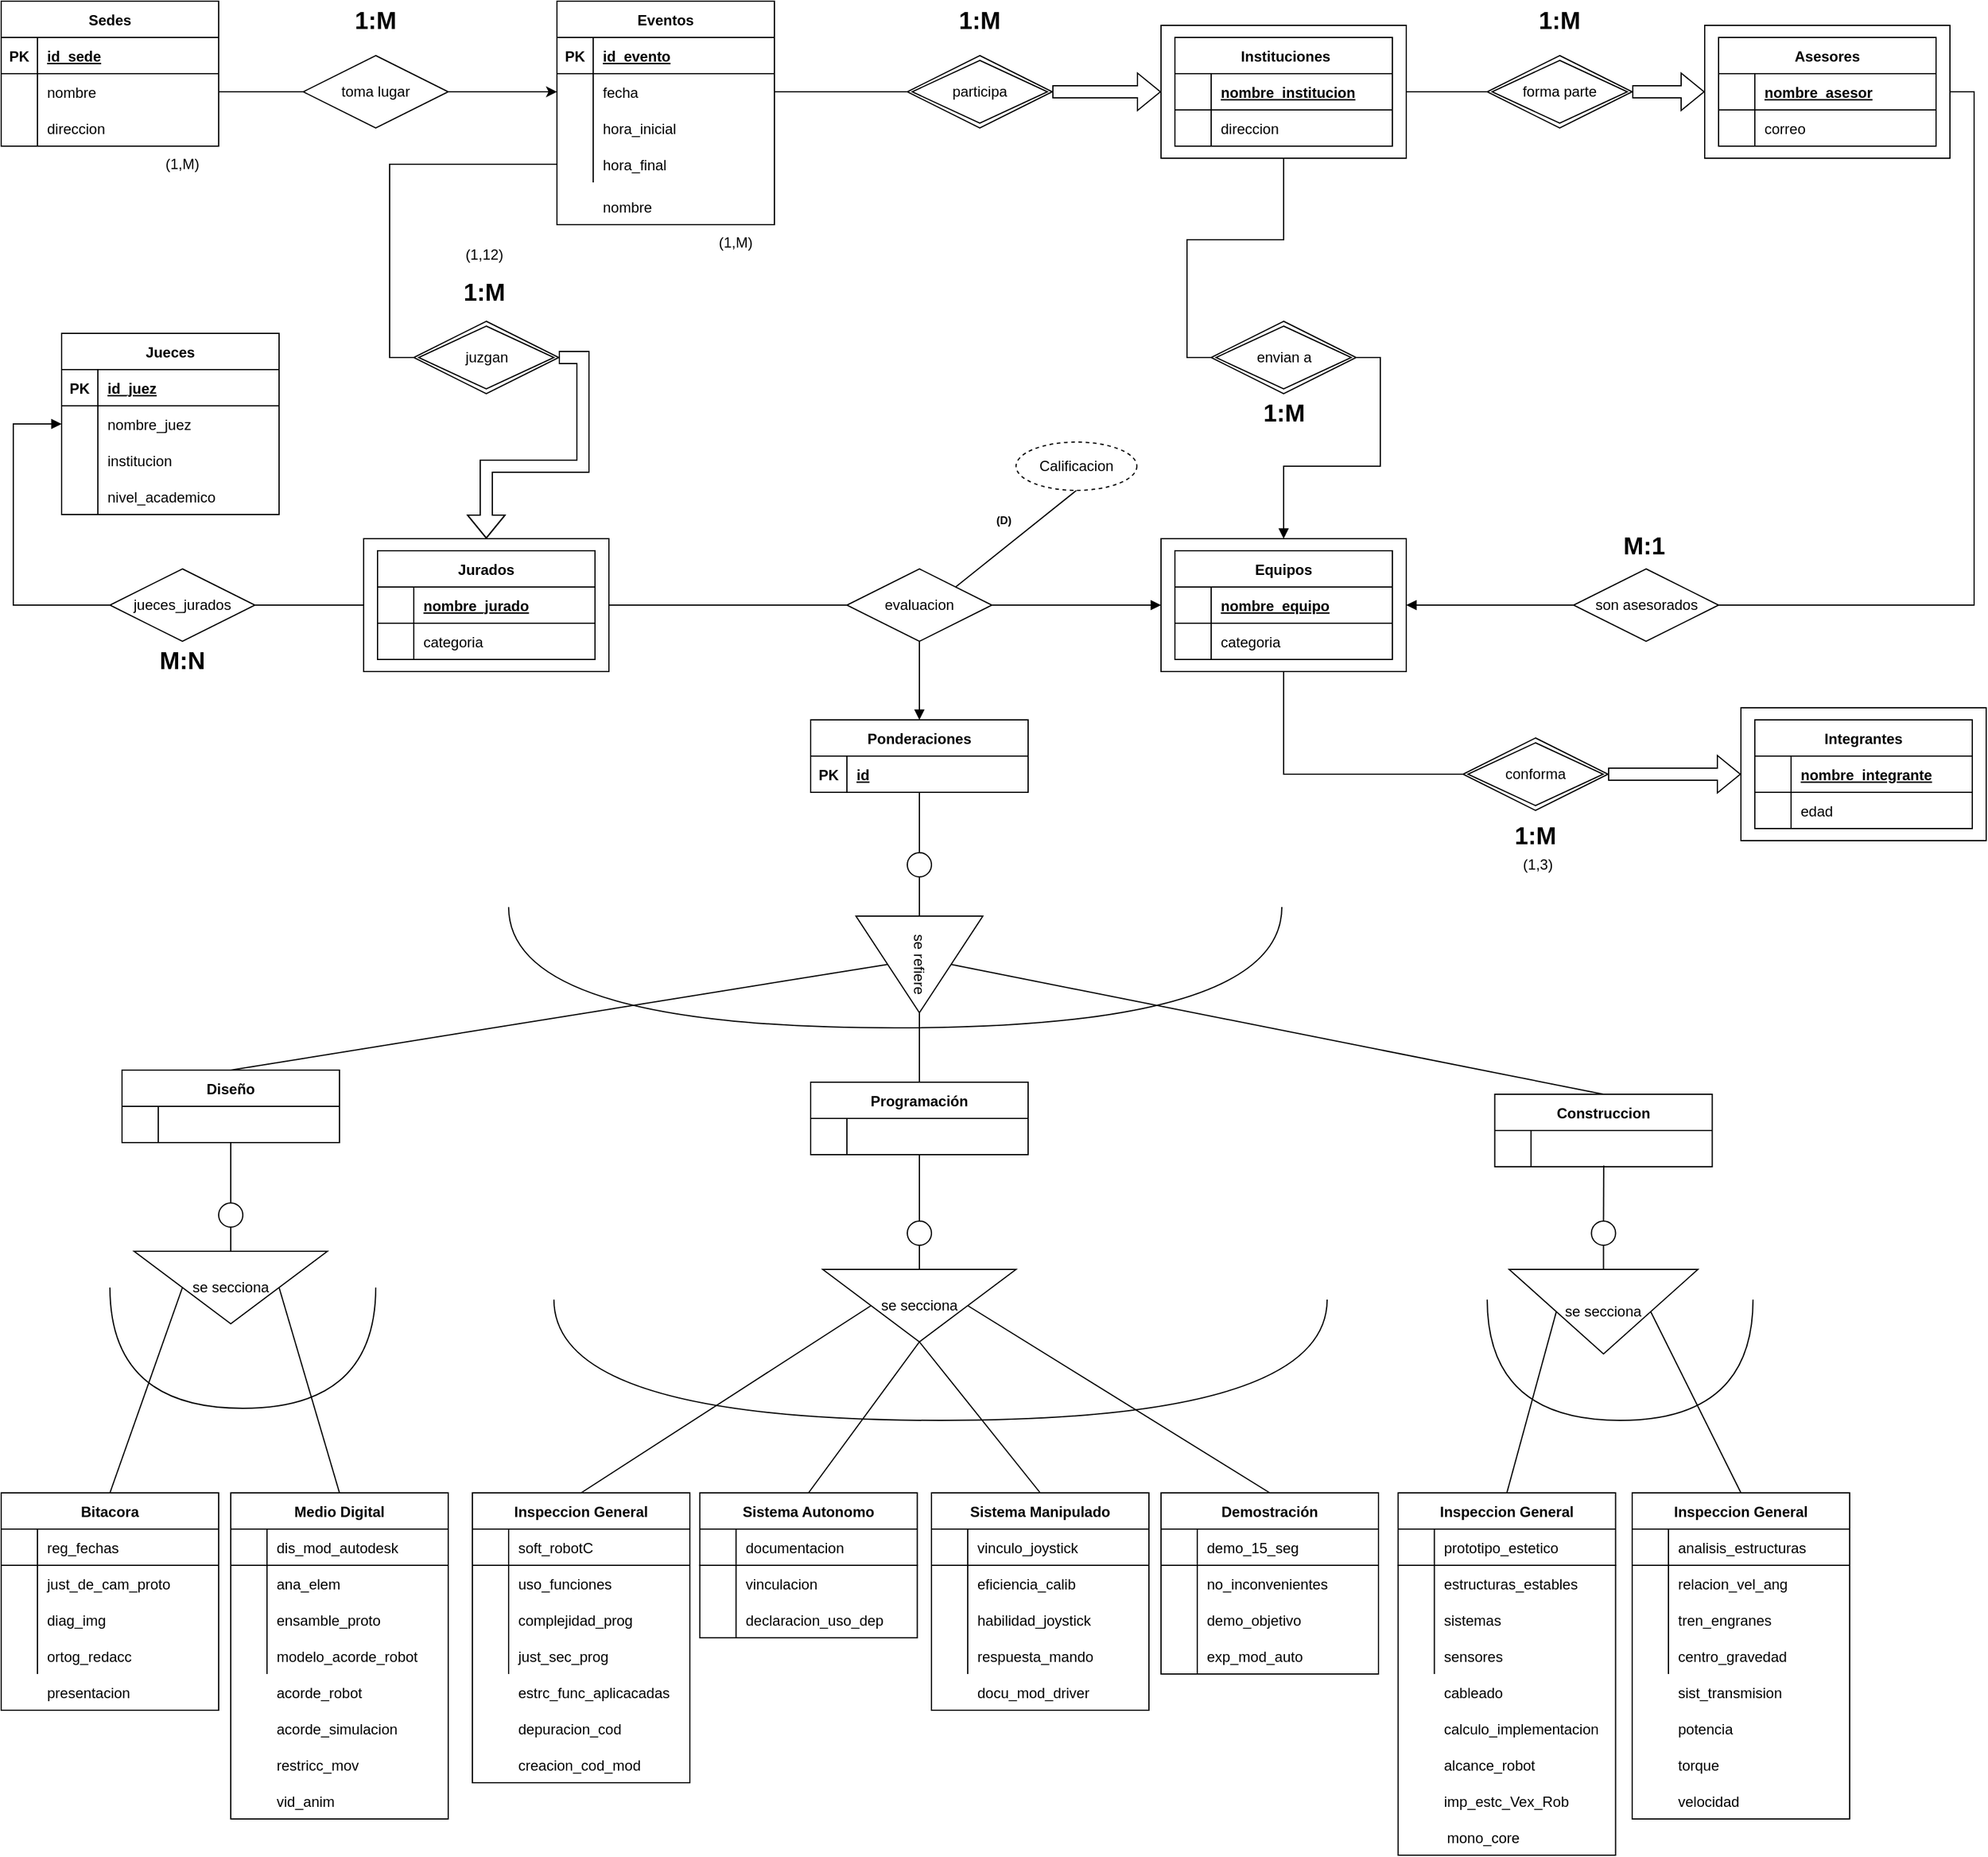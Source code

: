 <mxfile version="20.8.16" type="device"><diagram name="Página-1" id="pZ0N0KSAnMQKy6Eu1jh2"><mxGraphModel dx="1120" dy="524" grid="1" gridSize="10" guides="1" tooltips="1" connect="1" arrows="1" fold="1" page="1" pageScale="1" pageWidth="827" pageHeight="1169" math="0" shadow="0"><root><mxCell id="0"/><mxCell id="1" parent="0"/><mxCell id="zqFk0uhUfy6THeU7b_oX-150" style="edgeStyle=orthogonalEdgeStyle;rounded=0;orthogonalLoop=1;jettySize=auto;html=1;exitX=1;exitY=0.5;exitDx=0;exitDy=0;entryX=0;entryY=0.5;entryDx=0;entryDy=0;startArrow=none;startFill=0;endArrow=none;endFill=0;" parent="1" source="zqFk0uhUfy6THeU7b_oX-117" target="zqFk0uhUfy6THeU7b_oX-147" edge="1"><mxGeometry relative="1" as="geometry"/></mxCell><mxCell id="zqFk0uhUfy6THeU7b_oX-117" value="" style="rounded=0;whiteSpace=wrap;html=1;" parent="1" vertex="1"><mxGeometry x="300" y="520" width="203" height="110" as="geometry"/></mxCell><mxCell id="zqFk0uhUfy6THeU7b_oX-63" value="" style="rounded=0;whiteSpace=wrap;html=1;" parent="1" vertex="1"><mxGeometry x="1410" y="95" width="203" height="110" as="geometry"/></mxCell><mxCell id="zqFk0uhUfy6THeU7b_oX-72" style="edgeStyle=orthogonalEdgeStyle;rounded=0;orthogonalLoop=1;jettySize=auto;html=1;exitX=1;exitY=0.5;exitDx=0;exitDy=0;entryX=0;entryY=0.5;entryDx=0;entryDy=0;endArrow=none;endFill=0;" parent="1" source="zqFk0uhUfy6THeU7b_oX-46" target="zqFk0uhUfy6THeU7b_oX-71" edge="1"><mxGeometry relative="1" as="geometry"/></mxCell><mxCell id="zqFk0uhUfy6THeU7b_oX-46" value="" style="rounded=0;whiteSpace=wrap;html=1;" parent="1" vertex="1"><mxGeometry x="960" y="95" width="203" height="110" as="geometry"/></mxCell><mxCell id="zqFk0uhUfy6THeU7b_oX-1" value="Sedes" style="shape=table;startSize=30;container=1;collapsible=1;childLayout=tableLayout;fixedRows=1;rowLines=0;fontStyle=1;align=center;resizeLast=1;" parent="1" vertex="1"><mxGeometry y="75" width="180" height="120" as="geometry"/></mxCell><mxCell id="zqFk0uhUfy6THeU7b_oX-2" value="" style="shape=tableRow;horizontal=0;startSize=0;swimlaneHead=0;swimlaneBody=0;fillColor=none;collapsible=0;dropTarget=0;points=[[0,0.5],[1,0.5]];portConstraint=eastwest;top=0;left=0;right=0;bottom=1;" parent="zqFk0uhUfy6THeU7b_oX-1" vertex="1"><mxGeometry y="30" width="180" height="30" as="geometry"/></mxCell><mxCell id="zqFk0uhUfy6THeU7b_oX-3" value="PK" style="shape=partialRectangle;connectable=0;fillColor=none;top=0;left=0;bottom=0;right=0;fontStyle=1;overflow=hidden;" parent="zqFk0uhUfy6THeU7b_oX-2" vertex="1"><mxGeometry width="30" height="30" as="geometry"><mxRectangle width="30" height="30" as="alternateBounds"/></mxGeometry></mxCell><mxCell id="zqFk0uhUfy6THeU7b_oX-4" value="id_sede" style="shape=partialRectangle;connectable=0;fillColor=none;top=0;left=0;bottom=0;right=0;align=left;spacingLeft=6;fontStyle=5;overflow=hidden;" parent="zqFk0uhUfy6THeU7b_oX-2" vertex="1"><mxGeometry x="30" width="150" height="30" as="geometry"><mxRectangle width="150" height="30" as="alternateBounds"/></mxGeometry></mxCell><mxCell id="zqFk0uhUfy6THeU7b_oX-5" value="" style="shape=tableRow;horizontal=0;startSize=0;swimlaneHead=0;swimlaneBody=0;fillColor=none;collapsible=0;dropTarget=0;points=[[0,0.5],[1,0.5]];portConstraint=eastwest;top=0;left=0;right=0;bottom=0;" parent="zqFk0uhUfy6THeU7b_oX-1" vertex="1"><mxGeometry y="60" width="180" height="30" as="geometry"/></mxCell><mxCell id="zqFk0uhUfy6THeU7b_oX-6" value="" style="shape=partialRectangle;connectable=0;fillColor=none;top=0;left=0;bottom=0;right=0;editable=1;overflow=hidden;" parent="zqFk0uhUfy6THeU7b_oX-5" vertex="1"><mxGeometry width="30" height="30" as="geometry"><mxRectangle width="30" height="30" as="alternateBounds"/></mxGeometry></mxCell><mxCell id="zqFk0uhUfy6THeU7b_oX-7" value="nombre" style="shape=partialRectangle;connectable=0;fillColor=none;top=0;left=0;bottom=0;right=0;align=left;spacingLeft=6;overflow=hidden;" parent="zqFk0uhUfy6THeU7b_oX-5" vertex="1"><mxGeometry x="30" width="150" height="30" as="geometry"><mxRectangle width="150" height="30" as="alternateBounds"/></mxGeometry></mxCell><mxCell id="zqFk0uhUfy6THeU7b_oX-8" value="" style="shape=tableRow;horizontal=0;startSize=0;swimlaneHead=0;swimlaneBody=0;fillColor=none;collapsible=0;dropTarget=0;points=[[0,0.5],[1,0.5]];portConstraint=eastwest;top=0;left=0;right=0;bottom=0;" parent="zqFk0uhUfy6THeU7b_oX-1" vertex="1"><mxGeometry y="90" width="180" height="30" as="geometry"/></mxCell><mxCell id="zqFk0uhUfy6THeU7b_oX-9" value="" style="shape=partialRectangle;connectable=0;fillColor=none;top=0;left=0;bottom=0;right=0;editable=1;overflow=hidden;" parent="zqFk0uhUfy6THeU7b_oX-8" vertex="1"><mxGeometry width="30" height="30" as="geometry"><mxRectangle width="30" height="30" as="alternateBounds"/></mxGeometry></mxCell><mxCell id="zqFk0uhUfy6THeU7b_oX-10" value="direccion" style="shape=partialRectangle;connectable=0;fillColor=none;top=0;left=0;bottom=0;right=0;align=left;spacingLeft=6;overflow=hidden;" parent="zqFk0uhUfy6THeU7b_oX-8" vertex="1"><mxGeometry x="30" width="150" height="30" as="geometry"><mxRectangle width="150" height="30" as="alternateBounds"/></mxGeometry></mxCell><mxCell id="zqFk0uhUfy6THeU7b_oX-14" value="Eventos" style="shape=table;startSize=30;container=1;collapsible=1;childLayout=tableLayout;fixedRows=1;rowLines=0;fontStyle=1;align=center;resizeLast=1;" parent="1" vertex="1"><mxGeometry x="460" y="75" width="180" height="185" as="geometry"/></mxCell><mxCell id="zqFk0uhUfy6THeU7b_oX-15" value="" style="shape=tableRow;horizontal=0;startSize=0;swimlaneHead=0;swimlaneBody=0;fillColor=none;collapsible=0;dropTarget=0;points=[[0,0.5],[1,0.5]];portConstraint=eastwest;top=0;left=0;right=0;bottom=1;" parent="zqFk0uhUfy6THeU7b_oX-14" vertex="1"><mxGeometry y="30" width="180" height="30" as="geometry"/></mxCell><mxCell id="zqFk0uhUfy6THeU7b_oX-16" value="PK" style="shape=partialRectangle;connectable=0;fillColor=none;top=0;left=0;bottom=0;right=0;fontStyle=1;overflow=hidden;" parent="zqFk0uhUfy6THeU7b_oX-15" vertex="1"><mxGeometry width="30" height="30" as="geometry"><mxRectangle width="30" height="30" as="alternateBounds"/></mxGeometry></mxCell><mxCell id="zqFk0uhUfy6THeU7b_oX-17" value="id_evento" style="shape=partialRectangle;connectable=0;fillColor=none;top=0;left=0;bottom=0;right=0;align=left;spacingLeft=6;fontStyle=5;overflow=hidden;" parent="zqFk0uhUfy6THeU7b_oX-15" vertex="1"><mxGeometry x="30" width="150" height="30" as="geometry"><mxRectangle width="150" height="30" as="alternateBounds"/></mxGeometry></mxCell><mxCell id="zqFk0uhUfy6THeU7b_oX-18" value="" style="shape=tableRow;horizontal=0;startSize=0;swimlaneHead=0;swimlaneBody=0;fillColor=none;collapsible=0;dropTarget=0;points=[[0,0.5],[1,0.5]];portConstraint=eastwest;top=0;left=0;right=0;bottom=0;" parent="zqFk0uhUfy6THeU7b_oX-14" vertex="1"><mxGeometry y="60" width="180" height="30" as="geometry"/></mxCell><mxCell id="zqFk0uhUfy6THeU7b_oX-19" value="" style="shape=partialRectangle;connectable=0;fillColor=none;top=0;left=0;bottom=0;right=0;editable=1;overflow=hidden;" parent="zqFk0uhUfy6THeU7b_oX-18" vertex="1"><mxGeometry width="30" height="30" as="geometry"><mxRectangle width="30" height="30" as="alternateBounds"/></mxGeometry></mxCell><mxCell id="zqFk0uhUfy6THeU7b_oX-20" value="fecha" style="shape=partialRectangle;connectable=0;fillColor=none;top=0;left=0;bottom=0;right=0;align=left;spacingLeft=6;overflow=hidden;" parent="zqFk0uhUfy6THeU7b_oX-18" vertex="1"><mxGeometry x="30" width="150" height="30" as="geometry"><mxRectangle width="150" height="30" as="alternateBounds"/></mxGeometry></mxCell><mxCell id="zqFk0uhUfy6THeU7b_oX-21" value="" style="shape=tableRow;horizontal=0;startSize=0;swimlaneHead=0;swimlaneBody=0;fillColor=none;collapsible=0;dropTarget=0;points=[[0,0.5],[1,0.5]];portConstraint=eastwest;top=0;left=0;right=0;bottom=0;" parent="zqFk0uhUfy6THeU7b_oX-14" vertex="1"><mxGeometry y="90" width="180" height="30" as="geometry"/></mxCell><mxCell id="zqFk0uhUfy6THeU7b_oX-22" value="" style="shape=partialRectangle;connectable=0;fillColor=none;top=0;left=0;bottom=0;right=0;editable=1;overflow=hidden;" parent="zqFk0uhUfy6THeU7b_oX-21" vertex="1"><mxGeometry width="30" height="30" as="geometry"><mxRectangle width="30" height="30" as="alternateBounds"/></mxGeometry></mxCell><mxCell id="zqFk0uhUfy6THeU7b_oX-23" value="hora_inicial" style="shape=partialRectangle;connectable=0;fillColor=none;top=0;left=0;bottom=0;right=0;align=left;spacingLeft=6;overflow=hidden;" parent="zqFk0uhUfy6THeU7b_oX-21" vertex="1"><mxGeometry x="30" width="150" height="30" as="geometry"><mxRectangle width="150" height="30" as="alternateBounds"/></mxGeometry></mxCell><mxCell id="zqFk0uhUfy6THeU7b_oX-24" value="" style="shape=tableRow;horizontal=0;startSize=0;swimlaneHead=0;swimlaneBody=0;fillColor=none;collapsible=0;dropTarget=0;points=[[0,0.5],[1,0.5]];portConstraint=eastwest;top=0;left=0;right=0;bottom=0;" parent="zqFk0uhUfy6THeU7b_oX-14" vertex="1"><mxGeometry y="120" width="180" height="30" as="geometry"/></mxCell><mxCell id="zqFk0uhUfy6THeU7b_oX-25" value="" style="shape=partialRectangle;connectable=0;fillColor=none;top=0;left=0;bottom=0;right=0;editable=1;overflow=hidden;" parent="zqFk0uhUfy6THeU7b_oX-24" vertex="1"><mxGeometry width="30" height="30" as="geometry"><mxRectangle width="30" height="30" as="alternateBounds"/></mxGeometry></mxCell><mxCell id="zqFk0uhUfy6THeU7b_oX-26" value="hora_final" style="shape=partialRectangle;connectable=0;fillColor=none;top=0;left=0;bottom=0;right=0;align=left;spacingLeft=6;overflow=hidden;" parent="zqFk0uhUfy6THeU7b_oX-24" vertex="1"><mxGeometry x="30" width="150" height="30" as="geometry"><mxRectangle width="150" height="30" as="alternateBounds"/></mxGeometry></mxCell><mxCell id="zqFk0uhUfy6THeU7b_oX-29" style="edgeStyle=orthogonalEdgeStyle;rounded=0;orthogonalLoop=1;jettySize=auto;html=1;exitX=1;exitY=0.5;exitDx=0;exitDy=0;entryX=0;entryY=0.5;entryDx=0;entryDy=0;" parent="1" source="zqFk0uhUfy6THeU7b_oX-27" target="zqFk0uhUfy6THeU7b_oX-18" edge="1"><mxGeometry relative="1" as="geometry"/></mxCell><mxCell id="zqFk0uhUfy6THeU7b_oX-30" style="edgeStyle=orthogonalEdgeStyle;rounded=0;orthogonalLoop=1;jettySize=auto;html=1;exitX=0;exitY=0.5;exitDx=0;exitDy=0;entryX=1;entryY=0.5;entryDx=0;entryDy=0;endArrow=none;endFill=0;" parent="1" source="zqFk0uhUfy6THeU7b_oX-27" target="zqFk0uhUfy6THeU7b_oX-5" edge="1"><mxGeometry relative="1" as="geometry"/></mxCell><mxCell id="zqFk0uhUfy6THeU7b_oX-27" value="toma lugar" style="shape=rhombus;perimeter=rhombusPerimeter;whiteSpace=wrap;html=1;align=center;" parent="1" vertex="1"><mxGeometry x="250" y="120" width="120" height="60" as="geometry"/></mxCell><mxCell id="zqFk0uhUfy6THeU7b_oX-31" value="&lt;b&gt;&lt;font style=&quot;font-size: 20px;&quot;&gt;1:M&lt;/font&gt;&lt;/b&gt;" style="text;html=1;strokeColor=none;fillColor=none;align=center;verticalAlign=middle;whiteSpace=wrap;rounded=0;" parent="1" vertex="1"><mxGeometry x="280" y="75" width="60" height="30" as="geometry"/></mxCell><mxCell id="zqFk0uhUfy6THeU7b_oX-48" style="edgeStyle=orthogonalEdgeStyle;rounded=0;orthogonalLoop=1;jettySize=auto;html=1;exitX=1;exitY=0.5;exitDx=0;exitDy=0;entryX=0;entryY=0.5;entryDx=0;entryDy=0;endArrow=block;endFill=0;shape=flexArrow;" parent="1" source="zqFk0uhUfy6THeU7b_oX-32" target="zqFk0uhUfy6THeU7b_oX-46" edge="1"><mxGeometry relative="1" as="geometry"/></mxCell><mxCell id="zqFk0uhUfy6THeU7b_oX-32" value="participa" style="shape=rhombus;double=1;perimeter=rhombusPerimeter;whiteSpace=wrap;html=1;align=center;" parent="1" vertex="1"><mxGeometry x="750" y="120" width="120" height="60" as="geometry"/></mxCell><mxCell id="zqFk0uhUfy6THeU7b_oX-33" value=" Instituciones" style="shape=table;startSize=30;container=1;collapsible=1;childLayout=tableLayout;fixedRows=1;rowLines=0;fontStyle=1;align=center;resizeLast=1;" parent="1" vertex="1"><mxGeometry x="971.5" y="105" width="180" height="90" as="geometry"/></mxCell><mxCell id="zqFk0uhUfy6THeU7b_oX-34" value="" style="shape=tableRow;horizontal=0;startSize=0;swimlaneHead=0;swimlaneBody=0;fillColor=none;collapsible=0;dropTarget=0;points=[[0,0.5],[1,0.5]];portConstraint=eastwest;top=0;left=0;right=0;bottom=1;" parent="zqFk0uhUfy6THeU7b_oX-33" vertex="1"><mxGeometry y="30" width="180" height="30" as="geometry"/></mxCell><mxCell id="zqFk0uhUfy6THeU7b_oX-35" value="" style="shape=partialRectangle;connectable=0;fillColor=none;top=0;left=0;bottom=0;right=0;fontStyle=1;overflow=hidden;" parent="zqFk0uhUfy6THeU7b_oX-34" vertex="1"><mxGeometry width="30" height="30" as="geometry"><mxRectangle width="30" height="30" as="alternateBounds"/></mxGeometry></mxCell><mxCell id="zqFk0uhUfy6THeU7b_oX-36" value="nombre_institucion" style="shape=partialRectangle;connectable=0;fillColor=none;top=0;left=0;bottom=0;right=0;align=left;spacingLeft=6;fontStyle=5;overflow=hidden;" parent="zqFk0uhUfy6THeU7b_oX-34" vertex="1"><mxGeometry x="30" width="150" height="30" as="geometry"><mxRectangle width="150" height="30" as="alternateBounds"/></mxGeometry></mxCell><mxCell id="zqFk0uhUfy6THeU7b_oX-37" value="" style="shape=tableRow;horizontal=0;startSize=0;swimlaneHead=0;swimlaneBody=0;fillColor=none;collapsible=0;dropTarget=0;points=[[0,0.5],[1,0.5]];portConstraint=eastwest;top=0;left=0;right=0;bottom=0;" parent="zqFk0uhUfy6THeU7b_oX-33" vertex="1"><mxGeometry y="60" width="180" height="30" as="geometry"/></mxCell><mxCell id="zqFk0uhUfy6THeU7b_oX-38" value="" style="shape=partialRectangle;connectable=0;fillColor=none;top=0;left=0;bottom=0;right=0;editable=1;overflow=hidden;" parent="zqFk0uhUfy6THeU7b_oX-37" vertex="1"><mxGeometry width="30" height="30" as="geometry"><mxRectangle width="30" height="30" as="alternateBounds"/></mxGeometry></mxCell><mxCell id="zqFk0uhUfy6THeU7b_oX-39" value="direccion" style="shape=partialRectangle;connectable=0;fillColor=none;top=0;left=0;bottom=0;right=0;align=left;spacingLeft=6;overflow=hidden;" parent="zqFk0uhUfy6THeU7b_oX-37" vertex="1"><mxGeometry x="30" width="150" height="30" as="geometry"><mxRectangle width="150" height="30" as="alternateBounds"/></mxGeometry></mxCell><mxCell id="zqFk0uhUfy6THeU7b_oX-47" style="edgeStyle=orthogonalEdgeStyle;rounded=0;orthogonalLoop=1;jettySize=auto;html=1;exitX=1;exitY=0.5;exitDx=0;exitDy=0;entryX=0;entryY=0.5;entryDx=0;entryDy=0;endArrow=none;endFill=0;" parent="1" source="zqFk0uhUfy6THeU7b_oX-18" target="zqFk0uhUfy6THeU7b_oX-32" edge="1"><mxGeometry relative="1" as="geometry"/></mxCell><mxCell id="zqFk0uhUfy6THeU7b_oX-49" value="&lt;b&gt;&lt;font style=&quot;font-size: 20px;&quot;&gt;1:M&lt;/font&gt;&lt;/b&gt;" style="text;html=1;strokeColor=none;fillColor=none;align=center;verticalAlign=middle;whiteSpace=wrap;rounded=0;" parent="1" vertex="1"><mxGeometry x="780" y="75" width="60" height="30" as="geometry"/></mxCell><mxCell id="zqFk0uhUfy6THeU7b_oX-50" value="Asesores" style="shape=table;startSize=30;container=1;collapsible=1;childLayout=tableLayout;fixedRows=1;rowLines=0;fontStyle=1;align=center;resizeLast=1;" parent="1" vertex="1"><mxGeometry x="1421.5" y="105" width="180" height="90" as="geometry"/></mxCell><mxCell id="zqFk0uhUfy6THeU7b_oX-51" value="" style="shape=tableRow;horizontal=0;startSize=0;swimlaneHead=0;swimlaneBody=0;fillColor=none;collapsible=0;dropTarget=0;points=[[0,0.5],[1,0.5]];portConstraint=eastwest;top=0;left=0;right=0;bottom=1;" parent="zqFk0uhUfy6THeU7b_oX-50" vertex="1"><mxGeometry y="30" width="180" height="30" as="geometry"/></mxCell><mxCell id="zqFk0uhUfy6THeU7b_oX-52" value="" style="shape=partialRectangle;connectable=0;fillColor=none;top=0;left=0;bottom=0;right=0;fontStyle=1;overflow=hidden;" parent="zqFk0uhUfy6THeU7b_oX-51" vertex="1"><mxGeometry width="30" height="30" as="geometry"><mxRectangle width="30" height="30" as="alternateBounds"/></mxGeometry></mxCell><mxCell id="zqFk0uhUfy6THeU7b_oX-53" value="nombre_asesor" style="shape=partialRectangle;connectable=0;fillColor=none;top=0;left=0;bottom=0;right=0;align=left;spacingLeft=6;fontStyle=5;overflow=hidden;" parent="zqFk0uhUfy6THeU7b_oX-51" vertex="1"><mxGeometry x="30" width="150" height="30" as="geometry"><mxRectangle width="150" height="30" as="alternateBounds"/></mxGeometry></mxCell><mxCell id="zqFk0uhUfy6THeU7b_oX-54" value="" style="shape=tableRow;horizontal=0;startSize=0;swimlaneHead=0;swimlaneBody=0;fillColor=none;collapsible=0;dropTarget=0;points=[[0,0.5],[1,0.5]];portConstraint=eastwest;top=0;left=0;right=0;bottom=0;" parent="zqFk0uhUfy6THeU7b_oX-50" vertex="1"><mxGeometry y="60" width="180" height="30" as="geometry"/></mxCell><mxCell id="zqFk0uhUfy6THeU7b_oX-55" value="" style="shape=partialRectangle;connectable=0;fillColor=none;top=0;left=0;bottom=0;right=0;editable=1;overflow=hidden;" parent="zqFk0uhUfy6THeU7b_oX-54" vertex="1"><mxGeometry width="30" height="30" as="geometry"><mxRectangle width="30" height="30" as="alternateBounds"/></mxGeometry></mxCell><mxCell id="zqFk0uhUfy6THeU7b_oX-56" value="correo" style="shape=partialRectangle;connectable=0;fillColor=none;top=0;left=0;bottom=0;right=0;align=left;spacingLeft=6;overflow=hidden;" parent="zqFk0uhUfy6THeU7b_oX-54" vertex="1"><mxGeometry x="30" width="150" height="30" as="geometry"><mxRectangle width="150" height="30" as="alternateBounds"/></mxGeometry></mxCell><mxCell id="zqFk0uhUfy6THeU7b_oX-73" style="edgeStyle=orthogonalEdgeStyle;shape=flexArrow;rounded=0;orthogonalLoop=1;jettySize=auto;html=1;exitX=1;exitY=0.5;exitDx=0;exitDy=0;entryX=0;entryY=0.5;entryDx=0;entryDy=0;endArrow=block;endFill=0;" parent="1" source="zqFk0uhUfy6THeU7b_oX-71" target="zqFk0uhUfy6THeU7b_oX-63" edge="1"><mxGeometry relative="1" as="geometry"/></mxCell><mxCell id="zqFk0uhUfy6THeU7b_oX-71" value="forma parte" style="shape=rhombus;double=1;perimeter=rhombusPerimeter;whiteSpace=wrap;html=1;align=center;" parent="1" vertex="1"><mxGeometry x="1230" y="120" width="120" height="60" as="geometry"/></mxCell><mxCell id="zqFk0uhUfy6THeU7b_oX-74" value="&lt;b&gt;&lt;font style=&quot;font-size: 20px;&quot;&gt;1:M&lt;/font&gt;&lt;/b&gt;" style="text;html=1;strokeColor=none;fillColor=none;align=center;verticalAlign=middle;whiteSpace=wrap;rounded=0;" parent="1" vertex="1"><mxGeometry x="1260" y="75" width="60" height="30" as="geometry"/></mxCell><mxCell id="zqFk0uhUfy6THeU7b_oX-84" style="edgeStyle=orthogonalEdgeStyle;rounded=0;orthogonalLoop=1;jettySize=auto;html=1;exitX=1;exitY=0.5;exitDx=0;exitDy=0;entryX=0;entryY=0.5;entryDx=0;entryDy=0;endArrow=none;endFill=0;startArrow=block;startFill=1;" parent="1" source="zqFk0uhUfy6THeU7b_oX-75" target="zqFk0uhUfy6THeU7b_oX-83" edge="1"><mxGeometry relative="1" as="geometry"/></mxCell><mxCell id="zqFk0uhUfy6THeU7b_oX-146" style="edgeStyle=orthogonalEdgeStyle;rounded=0;orthogonalLoop=1;jettySize=auto;html=1;exitX=0.5;exitY=1;exitDx=0;exitDy=0;entryX=0;entryY=0.5;entryDx=0;entryDy=0;startArrow=none;startFill=0;endArrow=none;endFill=0;" parent="1" source="zqFk0uhUfy6THeU7b_oX-75" target="zqFk0uhUfy6THeU7b_oX-100" edge="1"><mxGeometry relative="1" as="geometry"/></mxCell><mxCell id="zqFk0uhUfy6THeU7b_oX-75" value="" style="rounded=0;whiteSpace=wrap;html=1;" parent="1" vertex="1"><mxGeometry x="960" y="520" width="203" height="110" as="geometry"/></mxCell><mxCell id="zqFk0uhUfy6THeU7b_oX-76" value="Equipos" style="shape=table;startSize=30;container=1;collapsible=1;childLayout=tableLayout;fixedRows=1;rowLines=0;fontStyle=1;align=center;resizeLast=1;" parent="1" vertex="1"><mxGeometry x="971.5" y="530" width="180" height="90" as="geometry"/></mxCell><mxCell id="zqFk0uhUfy6THeU7b_oX-77" value="" style="shape=tableRow;horizontal=0;startSize=0;swimlaneHead=0;swimlaneBody=0;fillColor=none;collapsible=0;dropTarget=0;points=[[0,0.5],[1,0.5]];portConstraint=eastwest;top=0;left=0;right=0;bottom=1;" parent="zqFk0uhUfy6THeU7b_oX-76" vertex="1"><mxGeometry y="30" width="180" height="30" as="geometry"/></mxCell><mxCell id="zqFk0uhUfy6THeU7b_oX-78" value="" style="shape=partialRectangle;connectable=0;fillColor=none;top=0;left=0;bottom=0;right=0;fontStyle=1;overflow=hidden;" parent="zqFk0uhUfy6THeU7b_oX-77" vertex="1"><mxGeometry width="30" height="30" as="geometry"><mxRectangle width="30" height="30" as="alternateBounds"/></mxGeometry></mxCell><mxCell id="zqFk0uhUfy6THeU7b_oX-79" value="nombre_equipo" style="shape=partialRectangle;connectable=0;fillColor=none;top=0;left=0;bottom=0;right=0;align=left;spacingLeft=6;fontStyle=5;overflow=hidden;" parent="zqFk0uhUfy6THeU7b_oX-77" vertex="1"><mxGeometry x="30" width="150" height="30" as="geometry"><mxRectangle width="150" height="30" as="alternateBounds"/></mxGeometry></mxCell><mxCell id="zqFk0uhUfy6THeU7b_oX-80" value="" style="shape=tableRow;horizontal=0;startSize=0;swimlaneHead=0;swimlaneBody=0;fillColor=none;collapsible=0;dropTarget=0;points=[[0,0.5],[1,0.5]];portConstraint=eastwest;top=0;left=0;right=0;bottom=0;" parent="zqFk0uhUfy6THeU7b_oX-76" vertex="1"><mxGeometry y="60" width="180" height="30" as="geometry"/></mxCell><mxCell id="zqFk0uhUfy6THeU7b_oX-81" value="" style="shape=partialRectangle;connectable=0;fillColor=none;top=0;left=0;bottom=0;right=0;editable=1;overflow=hidden;" parent="zqFk0uhUfy6THeU7b_oX-80" vertex="1"><mxGeometry width="30" height="30" as="geometry"><mxRectangle width="30" height="30" as="alternateBounds"/></mxGeometry></mxCell><mxCell id="zqFk0uhUfy6THeU7b_oX-82" value="categoria" style="shape=partialRectangle;connectable=0;fillColor=none;top=0;left=0;bottom=0;right=0;align=left;spacingLeft=6;overflow=hidden;" parent="zqFk0uhUfy6THeU7b_oX-80" vertex="1"><mxGeometry x="30" width="150" height="30" as="geometry"><mxRectangle width="150" height="30" as="alternateBounds"/></mxGeometry></mxCell><mxCell id="zqFk0uhUfy6THeU7b_oX-85" style="edgeStyle=orthogonalEdgeStyle;rounded=0;orthogonalLoop=1;jettySize=auto;html=1;exitX=1;exitY=0.5;exitDx=0;exitDy=0;entryX=1;entryY=0.5;entryDx=0;entryDy=0;startArrow=none;startFill=0;endArrow=none;endFill=0;" parent="1" source="zqFk0uhUfy6THeU7b_oX-83" target="zqFk0uhUfy6THeU7b_oX-63" edge="1"><mxGeometry relative="1" as="geometry"/></mxCell><mxCell id="zqFk0uhUfy6THeU7b_oX-83" value="son asesorados" style="shape=rhombus;perimeter=rhombusPerimeter;whiteSpace=wrap;html=1;align=center;" parent="1" vertex="1"><mxGeometry x="1301.5" y="545" width="120" height="60" as="geometry"/></mxCell><mxCell id="zqFk0uhUfy6THeU7b_oX-86" value="&lt;b&gt;&lt;font style=&quot;font-size: 20px;&quot;&gt;M:1&lt;/font&gt;&lt;/b&gt;" style="text;html=1;strokeColor=none;fillColor=none;align=center;verticalAlign=middle;whiteSpace=wrap;rounded=0;" parent="1" vertex="1"><mxGeometry x="1330" y="510" width="60" height="30" as="geometry"/></mxCell><mxCell id="zqFk0uhUfy6THeU7b_oX-89" style="edgeStyle=orthogonalEdgeStyle;rounded=0;orthogonalLoop=1;jettySize=auto;html=1;exitX=0;exitY=0.5;exitDx=0;exitDy=0;entryX=0.5;entryY=1;entryDx=0;entryDy=0;startArrow=none;startFill=0;endArrow=none;endFill=0;" parent="1" source="zqFk0uhUfy6THeU7b_oX-87" target="zqFk0uhUfy6THeU7b_oX-46" edge="1"><mxGeometry relative="1" as="geometry"/></mxCell><mxCell id="zqFk0uhUfy6THeU7b_oX-90" style="edgeStyle=orthogonalEdgeStyle;rounded=0;orthogonalLoop=1;jettySize=auto;html=1;exitX=1;exitY=0.5;exitDx=0;exitDy=0;entryX=0.5;entryY=0;entryDx=0;entryDy=0;startArrow=none;startFill=0;endArrow=block;endFill=1;" parent="1" source="zqFk0uhUfy6THeU7b_oX-87" target="zqFk0uhUfy6THeU7b_oX-75" edge="1"><mxGeometry relative="1" as="geometry"/></mxCell><mxCell id="zqFk0uhUfy6THeU7b_oX-87" value="envian a" style="shape=rhombus;double=1;perimeter=rhombusPerimeter;whiteSpace=wrap;html=1;align=center;" parent="1" vertex="1"><mxGeometry x="1001.5" y="340" width="120" height="60" as="geometry"/></mxCell><mxCell id="zqFk0uhUfy6THeU7b_oX-91" value="&lt;b&gt;&lt;font style=&quot;font-size: 20px;&quot;&gt;1:M&lt;/font&gt;&lt;/b&gt;" style="text;html=1;strokeColor=none;fillColor=none;align=center;verticalAlign=middle;whiteSpace=wrap;rounded=0;" parent="1" vertex="1"><mxGeometry x="1031.5" y="400" width="60" height="30" as="geometry"/></mxCell><mxCell id="zqFk0uhUfy6THeU7b_oX-92" value="" style="rounded=0;whiteSpace=wrap;html=1;" parent="1" vertex="1"><mxGeometry x="1440" y="660" width="203" height="110" as="geometry"/></mxCell><mxCell id="zqFk0uhUfy6THeU7b_oX-93" value="Integrantes" style="shape=table;startSize=30;container=1;collapsible=1;childLayout=tableLayout;fixedRows=1;rowLines=0;fontStyle=1;align=center;resizeLast=1;" parent="1" vertex="1"><mxGeometry x="1451.5" y="670" width="180" height="90" as="geometry"/></mxCell><mxCell id="zqFk0uhUfy6THeU7b_oX-94" value="" style="shape=tableRow;horizontal=0;startSize=0;swimlaneHead=0;swimlaneBody=0;fillColor=none;collapsible=0;dropTarget=0;points=[[0,0.5],[1,0.5]];portConstraint=eastwest;top=0;left=0;right=0;bottom=1;" parent="zqFk0uhUfy6THeU7b_oX-93" vertex="1"><mxGeometry y="30" width="180" height="30" as="geometry"/></mxCell><mxCell id="zqFk0uhUfy6THeU7b_oX-95" value="" style="shape=partialRectangle;connectable=0;fillColor=none;top=0;left=0;bottom=0;right=0;fontStyle=1;overflow=hidden;" parent="zqFk0uhUfy6THeU7b_oX-94" vertex="1"><mxGeometry width="30" height="30" as="geometry"><mxRectangle width="30" height="30" as="alternateBounds"/></mxGeometry></mxCell><mxCell id="zqFk0uhUfy6THeU7b_oX-96" value="nombre_integrante" style="shape=partialRectangle;connectable=0;fillColor=none;top=0;left=0;bottom=0;right=0;align=left;spacingLeft=6;fontStyle=5;overflow=hidden;" parent="zqFk0uhUfy6THeU7b_oX-94" vertex="1"><mxGeometry x="30" width="150" height="30" as="geometry"><mxRectangle width="150" height="30" as="alternateBounds"/></mxGeometry></mxCell><mxCell id="zqFk0uhUfy6THeU7b_oX-97" value="" style="shape=tableRow;horizontal=0;startSize=0;swimlaneHead=0;swimlaneBody=0;fillColor=none;collapsible=0;dropTarget=0;points=[[0,0.5],[1,0.5]];portConstraint=eastwest;top=0;left=0;right=0;bottom=0;" parent="zqFk0uhUfy6THeU7b_oX-93" vertex="1"><mxGeometry y="60" width="180" height="30" as="geometry"/></mxCell><mxCell id="zqFk0uhUfy6THeU7b_oX-98" value="" style="shape=partialRectangle;connectable=0;fillColor=none;top=0;left=0;bottom=0;right=0;editable=1;overflow=hidden;" parent="zqFk0uhUfy6THeU7b_oX-97" vertex="1"><mxGeometry width="30" height="30" as="geometry"><mxRectangle width="30" height="30" as="alternateBounds"/></mxGeometry></mxCell><mxCell id="zqFk0uhUfy6THeU7b_oX-99" value="edad" style="shape=partialRectangle;connectable=0;fillColor=none;top=0;left=0;bottom=0;right=0;align=left;spacingLeft=6;overflow=hidden;" parent="zqFk0uhUfy6THeU7b_oX-97" vertex="1"><mxGeometry x="30" width="150" height="30" as="geometry"><mxRectangle width="150" height="30" as="alternateBounds"/></mxGeometry></mxCell><mxCell id="zqFk0uhUfy6THeU7b_oX-143" value="" style="edgeStyle=orthogonalEdgeStyle;rounded=0;orthogonalLoop=1;jettySize=auto;html=1;startArrow=none;startFill=0;endArrow=block;endFill=0;shape=flexArrow;" parent="1" source="zqFk0uhUfy6THeU7b_oX-100" target="zqFk0uhUfy6THeU7b_oX-92" edge="1"><mxGeometry relative="1" as="geometry"/></mxCell><mxCell id="zqFk0uhUfy6THeU7b_oX-100" value="conforma" style="shape=rhombus;double=1;perimeter=rhombusPerimeter;whiteSpace=wrap;html=1;align=center;" parent="1" vertex="1"><mxGeometry x="1210" y="685" width="120" height="60" as="geometry"/></mxCell><mxCell id="zqFk0uhUfy6THeU7b_oX-104" value="Jurados" style="shape=table;startSize=30;container=1;collapsible=1;childLayout=tableLayout;fixedRows=1;rowLines=0;fontStyle=1;align=center;resizeLast=1;" parent="1" vertex="1"><mxGeometry x="311.5" y="530" width="180" height="90" as="geometry"/></mxCell><mxCell id="zqFk0uhUfy6THeU7b_oX-105" value="" style="shape=tableRow;horizontal=0;startSize=0;swimlaneHead=0;swimlaneBody=0;fillColor=none;collapsible=0;dropTarget=0;points=[[0,0.5],[1,0.5]];portConstraint=eastwest;top=0;left=0;right=0;bottom=1;" parent="zqFk0uhUfy6THeU7b_oX-104" vertex="1"><mxGeometry y="30" width="180" height="30" as="geometry"/></mxCell><mxCell id="zqFk0uhUfy6THeU7b_oX-106" value="" style="shape=partialRectangle;connectable=0;fillColor=none;top=0;left=0;bottom=0;right=0;fontStyle=1;overflow=hidden;" parent="zqFk0uhUfy6THeU7b_oX-105" vertex="1"><mxGeometry width="30" height="30" as="geometry"><mxRectangle width="30" height="30" as="alternateBounds"/></mxGeometry></mxCell><mxCell id="zqFk0uhUfy6THeU7b_oX-107" value="nombre_jurado" style="shape=partialRectangle;connectable=0;fillColor=none;top=0;left=0;bottom=0;right=0;align=left;spacingLeft=6;fontStyle=5;overflow=hidden;" parent="zqFk0uhUfy6THeU7b_oX-105" vertex="1"><mxGeometry x="30" width="150" height="30" as="geometry"><mxRectangle width="150" height="30" as="alternateBounds"/></mxGeometry></mxCell><mxCell id="zqFk0uhUfy6THeU7b_oX-108" value="" style="shape=tableRow;horizontal=0;startSize=0;swimlaneHead=0;swimlaneBody=0;fillColor=none;collapsible=0;dropTarget=0;points=[[0,0.5],[1,0.5]];portConstraint=eastwest;top=0;left=0;right=0;bottom=0;" parent="zqFk0uhUfy6THeU7b_oX-104" vertex="1"><mxGeometry y="60" width="180" height="30" as="geometry"/></mxCell><mxCell id="zqFk0uhUfy6THeU7b_oX-109" value="" style="shape=partialRectangle;connectable=0;fillColor=none;top=0;left=0;bottom=0;right=0;editable=1;overflow=hidden;" parent="zqFk0uhUfy6THeU7b_oX-108" vertex="1"><mxGeometry width="30" height="30" as="geometry"><mxRectangle width="30" height="30" as="alternateBounds"/></mxGeometry></mxCell><mxCell id="zqFk0uhUfy6THeU7b_oX-110" value="categoria" style="shape=partialRectangle;connectable=0;fillColor=none;top=0;left=0;bottom=0;right=0;align=left;spacingLeft=6;overflow=hidden;" parent="zqFk0uhUfy6THeU7b_oX-108" vertex="1"><mxGeometry x="30" width="150" height="30" as="geometry"><mxRectangle width="150" height="30" as="alternateBounds"/></mxGeometry></mxCell><mxCell id="zqFk0uhUfy6THeU7b_oX-119" style="edgeStyle=orthogonalEdgeStyle;shape=flexArrow;rounded=0;orthogonalLoop=1;jettySize=auto;html=1;exitX=1;exitY=0.5;exitDx=0;exitDy=0;entryX=0.5;entryY=0;entryDx=0;entryDy=0;startArrow=none;startFill=0;endArrow=block;endFill=1;" parent="1" source="zqFk0uhUfy6THeU7b_oX-118" target="zqFk0uhUfy6THeU7b_oX-117" edge="1"><mxGeometry relative="1" as="geometry"/></mxCell><mxCell id="zqFk0uhUfy6THeU7b_oX-118" value="juzgan" style="shape=rhombus;double=1;perimeter=rhombusPerimeter;whiteSpace=wrap;html=1;align=center;" parent="1" vertex="1"><mxGeometry x="341.5" y="340" width="120" height="60" as="geometry"/></mxCell><mxCell id="zqFk0uhUfy6THeU7b_oX-120" style="edgeStyle=orthogonalEdgeStyle;rounded=0;orthogonalLoop=1;jettySize=auto;html=1;exitX=0;exitY=0.5;exitDx=0;exitDy=0;entryX=0;entryY=0.5;entryDx=0;entryDy=0;startArrow=none;startFill=0;endArrow=none;endFill=0;" parent="1" source="zqFk0uhUfy6THeU7b_oX-24" target="zqFk0uhUfy6THeU7b_oX-118" edge="1"><mxGeometry relative="1" as="geometry"/></mxCell><mxCell id="zqFk0uhUfy6THeU7b_oX-121" value="&lt;b&gt;&lt;font style=&quot;font-size: 20px;&quot;&gt;1:M&lt;/font&gt;&lt;/b&gt;" style="text;html=1;strokeColor=none;fillColor=none;align=center;verticalAlign=middle;whiteSpace=wrap;rounded=0;" parent="1" vertex="1"><mxGeometry x="370" y="300" width="60" height="30" as="geometry"/></mxCell><mxCell id="zqFk0uhUfy6THeU7b_oX-122" value="Jueces" style="shape=table;startSize=30;container=1;collapsible=1;childLayout=tableLayout;fixedRows=1;rowLines=0;fontStyle=1;align=center;resizeLast=1;" parent="1" vertex="1"><mxGeometry x="50" y="350" width="180" height="150" as="geometry"/></mxCell><mxCell id="zqFk0uhUfy6THeU7b_oX-123" value="" style="shape=tableRow;horizontal=0;startSize=0;swimlaneHead=0;swimlaneBody=0;fillColor=none;collapsible=0;dropTarget=0;points=[[0,0.5],[1,0.5]];portConstraint=eastwest;top=0;left=0;right=0;bottom=1;" parent="zqFk0uhUfy6THeU7b_oX-122" vertex="1"><mxGeometry y="30" width="180" height="30" as="geometry"/></mxCell><mxCell id="zqFk0uhUfy6THeU7b_oX-124" value="PK" style="shape=partialRectangle;connectable=0;fillColor=none;top=0;left=0;bottom=0;right=0;fontStyle=1;overflow=hidden;" parent="zqFk0uhUfy6THeU7b_oX-123" vertex="1"><mxGeometry width="30" height="30" as="geometry"><mxRectangle width="30" height="30" as="alternateBounds"/></mxGeometry></mxCell><mxCell id="zqFk0uhUfy6THeU7b_oX-125" value="id_juez" style="shape=partialRectangle;connectable=0;fillColor=none;top=0;left=0;bottom=0;right=0;align=left;spacingLeft=6;fontStyle=5;overflow=hidden;" parent="zqFk0uhUfy6THeU7b_oX-123" vertex="1"><mxGeometry x="30" width="150" height="30" as="geometry"><mxRectangle width="150" height="30" as="alternateBounds"/></mxGeometry></mxCell><mxCell id="zqFk0uhUfy6THeU7b_oX-126" value="" style="shape=tableRow;horizontal=0;startSize=0;swimlaneHead=0;swimlaneBody=0;fillColor=none;collapsible=0;dropTarget=0;points=[[0,0.5],[1,0.5]];portConstraint=eastwest;top=0;left=0;right=0;bottom=0;" parent="zqFk0uhUfy6THeU7b_oX-122" vertex="1"><mxGeometry y="60" width="180" height="30" as="geometry"/></mxCell><mxCell id="zqFk0uhUfy6THeU7b_oX-127" value="" style="shape=partialRectangle;connectable=0;fillColor=none;top=0;left=0;bottom=0;right=0;editable=1;overflow=hidden;" parent="zqFk0uhUfy6THeU7b_oX-126" vertex="1"><mxGeometry width="30" height="30" as="geometry"><mxRectangle width="30" height="30" as="alternateBounds"/></mxGeometry></mxCell><mxCell id="zqFk0uhUfy6THeU7b_oX-128" value="nombre_juez" style="shape=partialRectangle;connectable=0;fillColor=none;top=0;left=0;bottom=0;right=0;align=left;spacingLeft=6;overflow=hidden;" parent="zqFk0uhUfy6THeU7b_oX-126" vertex="1"><mxGeometry x="30" width="150" height="30" as="geometry"><mxRectangle width="150" height="30" as="alternateBounds"/></mxGeometry></mxCell><mxCell id="zqFk0uhUfy6THeU7b_oX-129" value="" style="shape=tableRow;horizontal=0;startSize=0;swimlaneHead=0;swimlaneBody=0;fillColor=none;collapsible=0;dropTarget=0;points=[[0,0.5],[1,0.5]];portConstraint=eastwest;top=0;left=0;right=0;bottom=0;" parent="zqFk0uhUfy6THeU7b_oX-122" vertex="1"><mxGeometry y="90" width="180" height="30" as="geometry"/></mxCell><mxCell id="zqFk0uhUfy6THeU7b_oX-130" value="" style="shape=partialRectangle;connectable=0;fillColor=none;top=0;left=0;bottom=0;right=0;editable=1;overflow=hidden;" parent="zqFk0uhUfy6THeU7b_oX-129" vertex="1"><mxGeometry width="30" height="30" as="geometry"><mxRectangle width="30" height="30" as="alternateBounds"/></mxGeometry></mxCell><mxCell id="zqFk0uhUfy6THeU7b_oX-131" value="institucion" style="shape=partialRectangle;connectable=0;fillColor=none;top=0;left=0;bottom=0;right=0;align=left;spacingLeft=6;overflow=hidden;" parent="zqFk0uhUfy6THeU7b_oX-129" vertex="1"><mxGeometry x="30" width="150" height="30" as="geometry"><mxRectangle width="150" height="30" as="alternateBounds"/></mxGeometry></mxCell><mxCell id="zqFk0uhUfy6THeU7b_oX-132" value="" style="shape=tableRow;horizontal=0;startSize=0;swimlaneHead=0;swimlaneBody=0;fillColor=none;collapsible=0;dropTarget=0;points=[[0,0.5],[1,0.5]];portConstraint=eastwest;top=0;left=0;right=0;bottom=0;" parent="zqFk0uhUfy6THeU7b_oX-122" vertex="1"><mxGeometry y="120" width="180" height="30" as="geometry"/></mxCell><mxCell id="zqFk0uhUfy6THeU7b_oX-133" value="" style="shape=partialRectangle;connectable=0;fillColor=none;top=0;left=0;bottom=0;right=0;editable=1;overflow=hidden;" parent="zqFk0uhUfy6THeU7b_oX-132" vertex="1"><mxGeometry width="30" height="30" as="geometry"><mxRectangle width="30" height="30" as="alternateBounds"/></mxGeometry></mxCell><mxCell id="zqFk0uhUfy6THeU7b_oX-134" value="nivel_academico" style="shape=partialRectangle;connectable=0;fillColor=none;top=0;left=0;bottom=0;right=0;align=left;spacingLeft=6;overflow=hidden;" parent="zqFk0uhUfy6THeU7b_oX-132" vertex="1"><mxGeometry x="30" width="150" height="30" as="geometry"><mxRectangle width="150" height="30" as="alternateBounds"/></mxGeometry></mxCell><mxCell id="zqFk0uhUfy6THeU7b_oX-136" style="edgeStyle=orthogonalEdgeStyle;rounded=0;orthogonalLoop=1;jettySize=auto;html=1;exitX=1;exitY=0.5;exitDx=0;exitDy=0;entryX=0;entryY=0.5;entryDx=0;entryDy=0;startArrow=none;startFill=0;endArrow=none;endFill=0;" parent="1" source="zqFk0uhUfy6THeU7b_oX-135" target="zqFk0uhUfy6THeU7b_oX-117" edge="1"><mxGeometry relative="1" as="geometry"/></mxCell><mxCell id="zqFk0uhUfy6THeU7b_oX-142" style="edgeStyle=orthogonalEdgeStyle;rounded=0;orthogonalLoop=1;jettySize=auto;html=1;exitX=0;exitY=0.5;exitDx=0;exitDy=0;entryX=0;entryY=0.5;entryDx=0;entryDy=0;startArrow=none;startFill=0;endArrow=block;endFill=1;" parent="1" source="zqFk0uhUfy6THeU7b_oX-135" target="zqFk0uhUfy6THeU7b_oX-126" edge="1"><mxGeometry relative="1" as="geometry"><Array as="points"><mxPoint x="10" y="575"/><mxPoint x="10" y="425"/></Array></mxGeometry></mxCell><mxCell id="zqFk0uhUfy6THeU7b_oX-135" value="jueces_jurados" style="shape=rhombus;perimeter=rhombusPerimeter;whiteSpace=wrap;html=1;align=center;" parent="1" vertex="1"><mxGeometry x="90" y="545" width="120" height="60" as="geometry"/></mxCell><mxCell id="zqFk0uhUfy6THeU7b_oX-138" value="&lt;b&gt;&lt;font style=&quot;font-size: 20px;&quot;&gt;M:N&lt;/font&gt;&lt;/b&gt;" style="text;html=1;strokeColor=none;fillColor=none;align=center;verticalAlign=middle;whiteSpace=wrap;rounded=0;" parent="1" vertex="1"><mxGeometry x="120" y="605" width="60" height="30" as="geometry"/></mxCell><mxCell id="zqFk0uhUfy6THeU7b_oX-151" style="edgeStyle=orthogonalEdgeStyle;rounded=0;orthogonalLoop=1;jettySize=auto;html=1;exitX=1;exitY=0.5;exitDx=0;exitDy=0;entryX=0;entryY=0.5;entryDx=0;entryDy=0;startArrow=none;startFill=0;endArrow=block;endFill=1;" parent="1" source="zqFk0uhUfy6THeU7b_oX-147" target="zqFk0uhUfy6THeU7b_oX-75" edge="1"><mxGeometry relative="1" as="geometry"/></mxCell><mxCell id="zqFk0uhUfy6THeU7b_oX-153" style="rounded=0;orthogonalLoop=1;jettySize=auto;html=1;exitX=1;exitY=0;exitDx=0;exitDy=0;entryX=0.5;entryY=1;entryDx=0;entryDy=0;startArrow=none;startFill=0;endArrow=none;endFill=0;" parent="1" source="zqFk0uhUfy6THeU7b_oX-147" target="zqFk0uhUfy6THeU7b_oX-152" edge="1"><mxGeometry relative="1" as="geometry"/></mxCell><mxCell id="zqFk0uhUfy6THeU7b_oX-479" style="edgeStyle=none;rounded=0;orthogonalLoop=1;jettySize=auto;html=1;exitX=0.5;exitY=1;exitDx=0;exitDy=0;entryX=0.5;entryY=0;entryDx=0;entryDy=0;startArrow=none;startFill=0;endArrow=block;endFill=1;" parent="1" source="zqFk0uhUfy6THeU7b_oX-147" target="zqFk0uhUfy6THeU7b_oX-295" edge="1"><mxGeometry relative="1" as="geometry"/></mxCell><mxCell id="zqFk0uhUfy6THeU7b_oX-147" value="evaluacion" style="shape=rhombus;perimeter=rhombusPerimeter;whiteSpace=wrap;html=1;align=center;" parent="1" vertex="1"><mxGeometry x="700" y="545" width="120" height="60" as="geometry"/></mxCell><mxCell id="zqFk0uhUfy6THeU7b_oX-152" value="Calificacion" style="ellipse;whiteSpace=wrap;html=1;align=center;dashed=1;" parent="1" vertex="1"><mxGeometry x="840" y="440" width="100" height="40" as="geometry"/></mxCell><mxCell id="zqFk0uhUfy6THeU7b_oX-154" value="&lt;b style=&quot;font-size: 9px;&quot;&gt;&lt;font style=&quot;font-size: 9px;&quot;&gt;(D)&lt;/font&gt;&lt;/b&gt;" style="text;html=1;strokeColor=none;fillColor=none;align=center;verticalAlign=middle;whiteSpace=wrap;rounded=0;fontSize=9;" parent="1" vertex="1"><mxGeometry x="820" y="500" width="20" height="10" as="geometry"/></mxCell><mxCell id="zqFk0uhUfy6THeU7b_oX-294" value="" style="edgeStyle=orthogonalEdgeStyle;rounded=0;orthogonalLoop=1;jettySize=auto;html=1;endArrow=none;endFill=0;" parent="1" source="zqFk0uhUfy6THeU7b_oX-295" target="zqFk0uhUfy6THeU7b_oX-304" edge="1"><mxGeometry relative="1" as="geometry"/></mxCell><mxCell id="zqFk0uhUfy6THeU7b_oX-295" value="Ponderaciones" style="shape=table;startSize=30;container=1;collapsible=1;childLayout=tableLayout;fixedRows=1;rowLines=0;fontStyle=1;align=center;resizeLast=1;" parent="1" vertex="1"><mxGeometry x="670" y="670" width="180" height="60" as="geometry"/></mxCell><mxCell id="zqFk0uhUfy6THeU7b_oX-296" value="" style="shape=tableRow;horizontal=0;startSize=0;swimlaneHead=0;swimlaneBody=0;fillColor=none;collapsible=0;dropTarget=0;points=[[0,0.5],[1,0.5]];portConstraint=eastwest;top=0;left=0;right=0;bottom=1;" parent="zqFk0uhUfy6THeU7b_oX-295" vertex="1"><mxGeometry y="30" width="180" height="30" as="geometry"/></mxCell><mxCell id="zqFk0uhUfy6THeU7b_oX-297" value="PK" style="shape=partialRectangle;connectable=0;fillColor=none;top=0;left=0;bottom=0;right=0;fontStyle=1;overflow=hidden;" parent="zqFk0uhUfy6THeU7b_oX-296" vertex="1"><mxGeometry width="30" height="30" as="geometry"><mxRectangle width="30" height="30" as="alternateBounds"/></mxGeometry></mxCell><mxCell id="zqFk0uhUfy6THeU7b_oX-298" value="id" style="shape=partialRectangle;connectable=0;fillColor=none;top=0;left=0;bottom=0;right=0;align=left;spacingLeft=6;fontStyle=5;overflow=hidden;" parent="zqFk0uhUfy6THeU7b_oX-296" vertex="1"><mxGeometry x="30" width="150" height="30" as="geometry"><mxRectangle width="150" height="30" as="alternateBounds"/></mxGeometry></mxCell><mxCell id="zqFk0uhUfy6THeU7b_oX-299" style="rounded=0;orthogonalLoop=1;jettySize=auto;html=1;exitX=0.5;exitY=1;exitDx=0;exitDy=0;entryX=0.5;entryY=0;entryDx=0;entryDy=0;endArrow=none;endFill=0;" parent="1" source="zqFk0uhUfy6THeU7b_oX-302" target="zqFk0uhUfy6THeU7b_oX-306" edge="1"><mxGeometry relative="1" as="geometry"><mxPoint x="270" y="1000" as="targetPoint"/></mxGeometry></mxCell><mxCell id="zqFk0uhUfy6THeU7b_oX-300" style="rounded=0;orthogonalLoop=1;jettySize=auto;html=1;exitX=0.5;exitY=0;exitDx=0;exitDy=0;entryX=0.5;entryY=0;entryDx=0;entryDy=0;endArrow=none;endFill=0;" parent="1" source="zqFk0uhUfy6THeU7b_oX-302" target="zqFk0uhUfy6THeU7b_oX-315" edge="1"><mxGeometry relative="1" as="geometry"><mxPoint x="790" y="965" as="targetPoint"/></mxGeometry></mxCell><mxCell id="zqFk0uhUfy6THeU7b_oX-301" style="edgeStyle=orthogonalEdgeStyle;rounded=0;orthogonalLoop=1;jettySize=auto;html=1;exitX=1;exitY=0.5;exitDx=0;exitDy=0;entryX=0.5;entryY=0;entryDx=0;entryDy=0;endArrow=none;endFill=0;" parent="1" source="zqFk0uhUfy6THeU7b_oX-302" target="zqFk0uhUfy6THeU7b_oX-311" edge="1"><mxGeometry relative="1" as="geometry"/></mxCell><mxCell id="zqFk0uhUfy6THeU7b_oX-302" value="se refiere" style="triangle;whiteSpace=wrap;html=1;rotation=90;" parent="1" vertex="1"><mxGeometry x="720" y="820" width="80" height="105" as="geometry"/></mxCell><mxCell id="zqFk0uhUfy6THeU7b_oX-303" style="edgeStyle=orthogonalEdgeStyle;rounded=0;orthogonalLoop=1;jettySize=auto;html=1;exitX=0.5;exitY=1;exitDx=0;exitDy=0;entryX=0;entryY=0.5;entryDx=0;entryDy=0;endArrow=none;endFill=0;" parent="1" source="zqFk0uhUfy6THeU7b_oX-304" target="zqFk0uhUfy6THeU7b_oX-302" edge="1"><mxGeometry relative="1" as="geometry"/></mxCell><mxCell id="zqFk0uhUfy6THeU7b_oX-304" value="" style="ellipse;whiteSpace=wrap;html=1;aspect=fixed;" parent="1" vertex="1"><mxGeometry x="750" y="780" width="20" height="20" as="geometry"/></mxCell><mxCell id="zqFk0uhUfy6THeU7b_oX-305" value="" style="endArrow=none;html=1;rounded=0;edgeStyle=orthogonalEdgeStyle;curved=1;" parent="1" edge="1"><mxGeometry width="50" height="50" relative="1" as="geometry"><mxPoint x="420" y="825" as="sourcePoint"/><mxPoint x="1060" y="825" as="targetPoint"/><Array as="points"><mxPoint x="420" y="925"/><mxPoint x="1060" y="925"/></Array></mxGeometry></mxCell><mxCell id="zqFk0uhUfy6THeU7b_oX-306" value="Diseño" style="shape=table;startSize=30;container=1;collapsible=1;childLayout=tableLayout;fixedRows=1;rowLines=0;fontStyle=1;align=center;resizeLast=1;" parent="1" vertex="1"><mxGeometry x="100" y="960" width="180" height="60" as="geometry"/></mxCell><mxCell id="zqFk0uhUfy6THeU7b_oX-307" value="" style="shape=tableRow;horizontal=0;startSize=0;swimlaneHead=0;swimlaneBody=0;fillColor=none;collapsible=0;dropTarget=0;points=[[0,0.5],[1,0.5]];portConstraint=eastwest;top=0;left=0;right=0;bottom=0;" parent="zqFk0uhUfy6THeU7b_oX-306" vertex="1"><mxGeometry y="30" width="180" height="30" as="geometry"/></mxCell><mxCell id="zqFk0uhUfy6THeU7b_oX-308" value="" style="shape=partialRectangle;connectable=0;fillColor=none;top=0;left=0;bottom=0;right=0;editable=1;overflow=hidden;" parent="zqFk0uhUfy6THeU7b_oX-307" vertex="1"><mxGeometry width="30" height="30" as="geometry"><mxRectangle width="30" height="30" as="alternateBounds"/></mxGeometry></mxCell><mxCell id="zqFk0uhUfy6THeU7b_oX-309" value="" style="shape=partialRectangle;connectable=0;fillColor=none;top=0;left=0;bottom=0;right=0;align=left;spacingLeft=6;overflow=hidden;" parent="zqFk0uhUfy6THeU7b_oX-307" vertex="1"><mxGeometry x="30" width="150" height="30" as="geometry"><mxRectangle width="150" height="30" as="alternateBounds"/></mxGeometry></mxCell><mxCell id="zqFk0uhUfy6THeU7b_oX-310" style="edgeStyle=none;rounded=0;orthogonalLoop=1;jettySize=auto;html=1;entryX=0;entryY=0.5;entryDx=0;entryDy=0;endArrow=none;endFill=0;startArrow=none;" parent="1" source="zqFk0uhUfy6THeU7b_oX-325" target="zqFk0uhUfy6THeU7b_oX-323" edge="1"><mxGeometry relative="1" as="geometry"/></mxCell><mxCell id="zqFk0uhUfy6THeU7b_oX-311" value="Programación" style="shape=table;startSize=30;container=1;collapsible=1;childLayout=tableLayout;fixedRows=1;rowLines=0;fontStyle=1;align=center;resizeLast=1;" parent="1" vertex="1"><mxGeometry x="670" y="970" width="180" height="60" as="geometry"/></mxCell><mxCell id="zqFk0uhUfy6THeU7b_oX-312" value="" style="shape=tableRow;horizontal=0;startSize=0;swimlaneHead=0;swimlaneBody=0;fillColor=none;collapsible=0;dropTarget=0;points=[[0,0.5],[1,0.5]];portConstraint=eastwest;top=0;left=0;right=0;bottom=0;" parent="zqFk0uhUfy6THeU7b_oX-311" vertex="1"><mxGeometry y="30" width="180" height="30" as="geometry"/></mxCell><mxCell id="zqFk0uhUfy6THeU7b_oX-313" value="" style="shape=partialRectangle;connectable=0;fillColor=none;top=0;left=0;bottom=0;right=0;editable=1;overflow=hidden;" parent="zqFk0uhUfy6THeU7b_oX-312" vertex="1"><mxGeometry width="30" height="30" as="geometry"><mxRectangle width="30" height="30" as="alternateBounds"/></mxGeometry></mxCell><mxCell id="zqFk0uhUfy6THeU7b_oX-314" value="" style="shape=partialRectangle;connectable=0;fillColor=none;top=0;left=0;bottom=0;right=0;align=left;spacingLeft=6;overflow=hidden;" parent="zqFk0uhUfy6THeU7b_oX-312" vertex="1"><mxGeometry x="30" width="150" height="30" as="geometry"><mxRectangle width="150" height="30" as="alternateBounds"/></mxGeometry></mxCell><mxCell id="zqFk0uhUfy6THeU7b_oX-315" value="Construccion" style="shape=table;startSize=30;container=1;collapsible=1;childLayout=tableLayout;fixedRows=1;rowLines=0;fontStyle=1;align=center;resizeLast=1;" parent="1" vertex="1"><mxGeometry x="1236.25" y="980" width="180" height="60" as="geometry"/></mxCell><mxCell id="zqFk0uhUfy6THeU7b_oX-316" value="" style="shape=tableRow;horizontal=0;startSize=0;swimlaneHead=0;swimlaneBody=0;fillColor=none;collapsible=0;dropTarget=0;points=[[0,0.5],[1,0.5]];portConstraint=eastwest;top=0;left=0;right=0;bottom=0;" parent="zqFk0uhUfy6THeU7b_oX-315" vertex="1"><mxGeometry y="30" width="180" height="30" as="geometry"/></mxCell><mxCell id="zqFk0uhUfy6THeU7b_oX-317" value="" style="shape=partialRectangle;connectable=0;fillColor=none;top=0;left=0;bottom=0;right=0;editable=1;overflow=hidden;" parent="zqFk0uhUfy6THeU7b_oX-316" vertex="1"><mxGeometry width="30" height="30" as="geometry"><mxRectangle width="30" height="30" as="alternateBounds"/></mxGeometry></mxCell><mxCell id="zqFk0uhUfy6THeU7b_oX-318" value="" style="shape=partialRectangle;connectable=0;fillColor=none;top=0;left=0;bottom=0;right=0;align=left;spacingLeft=6;overflow=hidden;" parent="zqFk0uhUfy6THeU7b_oX-316" vertex="1"><mxGeometry x="30" width="150" height="30" as="geometry"><mxRectangle width="150" height="30" as="alternateBounds"/></mxGeometry></mxCell><mxCell id="zqFk0uhUfy6THeU7b_oX-319" style="edgeStyle=none;rounded=0;orthogonalLoop=1;jettySize=auto;html=1;exitX=0.5;exitY=1;exitDx=0;exitDy=0;entryX=0.5;entryY=0;entryDx=0;entryDy=0;endArrow=none;endFill=0;" parent="1" source="zqFk0uhUfy6THeU7b_oX-323" target="zqFk0uhUfy6THeU7b_oX-364" edge="1"><mxGeometry relative="1" as="geometry"><mxPoint x="560" y="1265" as="targetPoint"/></mxGeometry></mxCell><mxCell id="zqFk0uhUfy6THeU7b_oX-320" style="edgeStyle=none;rounded=0;orthogonalLoop=1;jettySize=auto;html=1;exitX=0.5;exitY=0;exitDx=0;exitDy=0;entryX=0.5;entryY=0;entryDx=0;entryDy=0;endArrow=none;endFill=0;" parent="1" source="zqFk0uhUfy6THeU7b_oX-323" target="zqFk0uhUfy6THeU7b_oX-400" edge="1"><mxGeometry relative="1" as="geometry"><mxPoint x="970" y="1265" as="targetPoint"/></mxGeometry></mxCell><mxCell id="zqFk0uhUfy6THeU7b_oX-321" style="edgeStyle=none;rounded=0;orthogonalLoop=1;jettySize=auto;html=1;exitX=1;exitY=0.5;exitDx=0;exitDy=0;entryX=0.5;entryY=0;entryDx=0;entryDy=0;endArrow=none;endFill=0;" parent="1" source="zqFk0uhUfy6THeU7b_oX-323" target="zqFk0uhUfy6THeU7b_oX-387" edge="1"><mxGeometry relative="1" as="geometry"><mxPoint x="820" y="1265" as="targetPoint"/></mxGeometry></mxCell><mxCell id="zqFk0uhUfy6THeU7b_oX-322" style="edgeStyle=none;rounded=0;orthogonalLoop=1;jettySize=auto;html=1;exitX=1;exitY=0.5;exitDx=0;exitDy=0;entryX=0.5;entryY=0;entryDx=0;entryDy=0;endArrow=none;endFill=0;" parent="1" source="zqFk0uhUfy6THeU7b_oX-323" target="zqFk0uhUfy6THeU7b_oX-377" edge="1"><mxGeometry relative="1" as="geometry"><mxPoint x="690" y="1265" as="targetPoint"/></mxGeometry></mxCell><mxCell id="zqFk0uhUfy6THeU7b_oX-323" value="se secciona" style="triangle;whiteSpace=wrap;html=1;direction=south;" parent="1" vertex="1"><mxGeometry x="680" y="1125" width="160" height="60" as="geometry"/></mxCell><mxCell id="zqFk0uhUfy6THeU7b_oX-324" value="" style="edgeStyle=none;rounded=0;orthogonalLoop=1;jettySize=auto;html=1;entryX=0.5;entryY=0;entryDx=0;entryDy=0;endArrow=none;endFill=0;" parent="1" source="zqFk0uhUfy6THeU7b_oX-311" target="zqFk0uhUfy6THeU7b_oX-325" edge="1"><mxGeometry relative="1" as="geometry"><mxPoint x="760" y="1065" as="sourcePoint"/><mxPoint x="760" y="1125" as="targetPoint"/></mxGeometry></mxCell><mxCell id="zqFk0uhUfy6THeU7b_oX-325" value="" style="ellipse;whiteSpace=wrap;html=1;aspect=fixed;" parent="1" vertex="1"><mxGeometry x="750" y="1085" width="20" height="20" as="geometry"/></mxCell><mxCell id="zqFk0uhUfy6THeU7b_oX-326" style="edgeStyle=none;rounded=0;orthogonalLoop=1;jettySize=auto;html=1;exitX=0.5;exitY=0;exitDx=0;exitDy=0;entryX=0.5;entryY=1;entryDx=0;entryDy=0;endArrow=none;endFill=0;" parent="1" source="zqFk0uhUfy6THeU7b_oX-328" target="zqFk0uhUfy6THeU7b_oX-306" edge="1"><mxGeometry relative="1" as="geometry"/></mxCell><mxCell id="zqFk0uhUfy6THeU7b_oX-327" style="edgeStyle=none;rounded=0;orthogonalLoop=1;jettySize=auto;html=1;exitX=0.5;exitY=1;exitDx=0;exitDy=0;entryX=0;entryY=0.5;entryDx=0;entryDy=0;endArrow=none;endFill=0;" parent="1" source="zqFk0uhUfy6THeU7b_oX-328" target="zqFk0uhUfy6THeU7b_oX-334" edge="1"><mxGeometry relative="1" as="geometry"/></mxCell><mxCell id="zqFk0uhUfy6THeU7b_oX-328" value="" style="ellipse;whiteSpace=wrap;html=1;aspect=fixed;" parent="1" vertex="1"><mxGeometry x="180" y="1070" width="20" height="20" as="geometry"/></mxCell><mxCell id="zqFk0uhUfy6THeU7b_oX-329" style="edgeStyle=none;rounded=0;orthogonalLoop=1;jettySize=auto;html=1;exitX=0.5;exitY=0;exitDx=0;exitDy=0;entryX=0.501;entryY=0.967;entryDx=0;entryDy=0;entryPerimeter=0;endArrow=none;endFill=0;" parent="1" source="zqFk0uhUfy6THeU7b_oX-331" target="zqFk0uhUfy6THeU7b_oX-316" edge="1"><mxGeometry relative="1" as="geometry"/></mxCell><mxCell id="zqFk0uhUfy6THeU7b_oX-330" style="edgeStyle=none;rounded=0;orthogonalLoop=1;jettySize=auto;html=1;exitX=0.5;exitY=1;exitDx=0;exitDy=0;entryX=0;entryY=0.5;entryDx=0;entryDy=0;endArrow=none;endFill=0;" parent="1" source="zqFk0uhUfy6THeU7b_oX-331" target="zqFk0uhUfy6THeU7b_oX-337" edge="1"><mxGeometry relative="1" as="geometry"/></mxCell><mxCell id="zqFk0uhUfy6THeU7b_oX-331" value="" style="ellipse;whiteSpace=wrap;html=1;aspect=fixed;" parent="1" vertex="1"><mxGeometry x="1316.25" y="1085" width="20" height="20" as="geometry"/></mxCell><mxCell id="zqFk0uhUfy6THeU7b_oX-332" style="edgeStyle=none;rounded=0;orthogonalLoop=1;jettySize=auto;html=1;exitX=0.5;exitY=1;exitDx=0;exitDy=0;entryX=0.5;entryY=0;entryDx=0;entryDy=0;endArrow=none;endFill=0;" parent="1" source="zqFk0uhUfy6THeU7b_oX-334" target="zqFk0uhUfy6THeU7b_oX-338" edge="1"><mxGeometry relative="1" as="geometry"><mxPoint x="70" y="1290" as="targetPoint"/></mxGeometry></mxCell><mxCell id="zqFk0uhUfy6THeU7b_oX-333" style="edgeStyle=none;rounded=0;orthogonalLoop=1;jettySize=auto;html=1;exitX=0.5;exitY=0;exitDx=0;exitDy=0;entryX=0.5;entryY=0;entryDx=0;entryDy=0;endArrow=none;endFill=0;" parent="1" source="zqFk0uhUfy6THeU7b_oX-334" target="zqFk0uhUfy6THeU7b_oX-351" edge="1"><mxGeometry relative="1" as="geometry"><mxPoint x="220" y="1290" as="targetPoint"/></mxGeometry></mxCell><mxCell id="zqFk0uhUfy6THeU7b_oX-334" value="se secciona" style="triangle;whiteSpace=wrap;html=1;direction=south;" parent="1" vertex="1"><mxGeometry x="110" y="1110" width="160" height="60" as="geometry"/></mxCell><mxCell id="zqFk0uhUfy6THeU7b_oX-335" style="edgeStyle=none;rounded=0;orthogonalLoop=1;jettySize=auto;html=1;exitX=0.5;exitY=1;exitDx=0;exitDy=0;entryX=0.5;entryY=0;entryDx=0;entryDy=0;endArrow=none;endFill=0;" parent="1" source="zqFk0uhUfy6THeU7b_oX-337" target="zqFk0uhUfy6THeU7b_oX-413" edge="1"><mxGeometry relative="1" as="geometry"><mxPoint x="1272.5" y="1265" as="targetPoint"/></mxGeometry></mxCell><mxCell id="zqFk0uhUfy6THeU7b_oX-336" style="edgeStyle=none;rounded=0;orthogonalLoop=1;jettySize=auto;html=1;exitX=0.5;exitY=0;exitDx=0;exitDy=0;entryX=0.5;entryY=0;entryDx=0;entryDy=0;endArrow=none;endFill=0;" parent="1" source="zqFk0uhUfy6THeU7b_oX-337" target="zqFk0uhUfy6THeU7b_oX-444" edge="1"><mxGeometry relative="1" as="geometry"><mxPoint x="1440" y="1310" as="targetPoint"/></mxGeometry></mxCell><mxCell id="zqFk0uhUfy6THeU7b_oX-337" value="se secciona" style="triangle;whiteSpace=wrap;html=1;direction=south;" parent="1" vertex="1"><mxGeometry x="1248.13" y="1125" width="156.25" height="70" as="geometry"/></mxCell><mxCell id="zqFk0uhUfy6THeU7b_oX-338" value="Bitacora" style="shape=table;startSize=30;container=1;collapsible=1;childLayout=tableLayout;fixedRows=1;rowLines=0;fontStyle=1;align=center;resizeLast=1;" parent="1" vertex="1"><mxGeometry y="1310" width="180" height="180" as="geometry"/></mxCell><mxCell id="zqFk0uhUfy6THeU7b_oX-339" value="" style="shape=tableRow;horizontal=0;startSize=0;swimlaneHead=0;swimlaneBody=0;fillColor=none;collapsible=0;dropTarget=0;points=[[0,0.5],[1,0.5]];portConstraint=eastwest;top=0;left=0;right=0;bottom=1;" parent="zqFk0uhUfy6THeU7b_oX-338" vertex="1"><mxGeometry y="30" width="180" height="30" as="geometry"/></mxCell><mxCell id="zqFk0uhUfy6THeU7b_oX-340" value="" style="shape=partialRectangle;connectable=0;fillColor=none;top=0;left=0;bottom=0;right=0;fontStyle=1;overflow=hidden;" parent="zqFk0uhUfy6THeU7b_oX-339" vertex="1"><mxGeometry width="30" height="30" as="geometry"><mxRectangle width="30" height="30" as="alternateBounds"/></mxGeometry></mxCell><mxCell id="zqFk0uhUfy6THeU7b_oX-341" value="reg_fechas" style="shape=partialRectangle;connectable=0;fillColor=none;top=0;left=0;bottom=0;right=0;align=left;spacingLeft=6;fontStyle=0;overflow=hidden;" parent="zqFk0uhUfy6THeU7b_oX-339" vertex="1"><mxGeometry x="30" width="150" height="30" as="geometry"><mxRectangle width="150" height="30" as="alternateBounds"/></mxGeometry></mxCell><mxCell id="zqFk0uhUfy6THeU7b_oX-342" value="" style="shape=tableRow;horizontal=0;startSize=0;swimlaneHead=0;swimlaneBody=0;fillColor=none;collapsible=0;dropTarget=0;points=[[0,0.5],[1,0.5]];portConstraint=eastwest;top=0;left=0;right=0;bottom=0;" parent="zqFk0uhUfy6THeU7b_oX-338" vertex="1"><mxGeometry y="60" width="180" height="30" as="geometry"/></mxCell><mxCell id="zqFk0uhUfy6THeU7b_oX-343" value="" style="shape=partialRectangle;connectable=0;fillColor=none;top=0;left=0;bottom=0;right=0;editable=1;overflow=hidden;" parent="zqFk0uhUfy6THeU7b_oX-342" vertex="1"><mxGeometry width="30" height="30" as="geometry"><mxRectangle width="30" height="30" as="alternateBounds"/></mxGeometry></mxCell><mxCell id="zqFk0uhUfy6THeU7b_oX-344" value="just_de_cam_proto" style="shape=partialRectangle;connectable=0;fillColor=none;top=0;left=0;bottom=0;right=0;align=left;spacingLeft=6;overflow=hidden;" parent="zqFk0uhUfy6THeU7b_oX-342" vertex="1"><mxGeometry x="30" width="150" height="30" as="geometry"><mxRectangle width="150" height="30" as="alternateBounds"/></mxGeometry></mxCell><mxCell id="zqFk0uhUfy6THeU7b_oX-345" value="" style="shape=tableRow;horizontal=0;startSize=0;swimlaneHead=0;swimlaneBody=0;fillColor=none;collapsible=0;dropTarget=0;points=[[0,0.5],[1,0.5]];portConstraint=eastwest;top=0;left=0;right=0;bottom=0;" parent="zqFk0uhUfy6THeU7b_oX-338" vertex="1"><mxGeometry y="90" width="180" height="30" as="geometry"/></mxCell><mxCell id="zqFk0uhUfy6THeU7b_oX-346" value="" style="shape=partialRectangle;connectable=0;fillColor=none;top=0;left=0;bottom=0;right=0;editable=1;overflow=hidden;" parent="zqFk0uhUfy6THeU7b_oX-345" vertex="1"><mxGeometry width="30" height="30" as="geometry"><mxRectangle width="30" height="30" as="alternateBounds"/></mxGeometry></mxCell><mxCell id="zqFk0uhUfy6THeU7b_oX-347" value="diag_img" style="shape=partialRectangle;connectable=0;fillColor=none;top=0;left=0;bottom=0;right=0;align=left;spacingLeft=6;overflow=hidden;" parent="zqFk0uhUfy6THeU7b_oX-345" vertex="1"><mxGeometry x="30" width="150" height="30" as="geometry"><mxRectangle width="150" height="30" as="alternateBounds"/></mxGeometry></mxCell><mxCell id="zqFk0uhUfy6THeU7b_oX-348" value="" style="shape=tableRow;horizontal=0;startSize=0;swimlaneHead=0;swimlaneBody=0;fillColor=none;collapsible=0;dropTarget=0;points=[[0,0.5],[1,0.5]];portConstraint=eastwest;top=0;left=0;right=0;bottom=0;" parent="zqFk0uhUfy6THeU7b_oX-338" vertex="1"><mxGeometry y="120" width="180" height="30" as="geometry"/></mxCell><mxCell id="zqFk0uhUfy6THeU7b_oX-349" value="" style="shape=partialRectangle;connectable=0;fillColor=none;top=0;left=0;bottom=0;right=0;editable=1;overflow=hidden;" parent="zqFk0uhUfy6THeU7b_oX-348" vertex="1"><mxGeometry width="30" height="30" as="geometry"><mxRectangle width="30" height="30" as="alternateBounds"/></mxGeometry></mxCell><mxCell id="zqFk0uhUfy6THeU7b_oX-350" value="ortog_redacc" style="shape=partialRectangle;connectable=0;fillColor=none;top=0;left=0;bottom=0;right=0;align=left;spacingLeft=6;overflow=hidden;" parent="zqFk0uhUfy6THeU7b_oX-348" vertex="1"><mxGeometry x="30" width="150" height="30" as="geometry"><mxRectangle width="150" height="30" as="alternateBounds"/></mxGeometry></mxCell><mxCell id="zqFk0uhUfy6THeU7b_oX-351" value="Medio Digital" style="shape=table;startSize=30;container=1;collapsible=1;childLayout=tableLayout;fixedRows=1;rowLines=0;fontStyle=1;align=center;resizeLast=1;" parent="1" vertex="1"><mxGeometry x="190" y="1310" width="180" height="270" as="geometry"/></mxCell><mxCell id="zqFk0uhUfy6THeU7b_oX-352" value="" style="shape=tableRow;horizontal=0;startSize=0;swimlaneHead=0;swimlaneBody=0;fillColor=none;collapsible=0;dropTarget=0;points=[[0,0.5],[1,0.5]];portConstraint=eastwest;top=0;left=0;right=0;bottom=1;" parent="zqFk0uhUfy6THeU7b_oX-351" vertex="1"><mxGeometry y="30" width="180" height="30" as="geometry"/></mxCell><mxCell id="zqFk0uhUfy6THeU7b_oX-353" value="" style="shape=partialRectangle;connectable=0;fillColor=none;top=0;left=0;bottom=0;right=0;fontStyle=1;overflow=hidden;" parent="zqFk0uhUfy6THeU7b_oX-352" vertex="1"><mxGeometry width="30" height="30" as="geometry"><mxRectangle width="30" height="30" as="alternateBounds"/></mxGeometry></mxCell><mxCell id="zqFk0uhUfy6THeU7b_oX-354" value="dis_mod_autodesk" style="shape=partialRectangle;connectable=0;fillColor=none;top=0;left=0;bottom=0;right=0;align=left;spacingLeft=6;fontStyle=0;overflow=hidden;" parent="zqFk0uhUfy6THeU7b_oX-352" vertex="1"><mxGeometry x="30" width="150" height="30" as="geometry"><mxRectangle width="150" height="30" as="alternateBounds"/></mxGeometry></mxCell><mxCell id="zqFk0uhUfy6THeU7b_oX-355" value="" style="shape=tableRow;horizontal=0;startSize=0;swimlaneHead=0;swimlaneBody=0;fillColor=none;collapsible=0;dropTarget=0;points=[[0,0.5],[1,0.5]];portConstraint=eastwest;top=0;left=0;right=0;bottom=0;" parent="zqFk0uhUfy6THeU7b_oX-351" vertex="1"><mxGeometry y="60" width="180" height="30" as="geometry"/></mxCell><mxCell id="zqFk0uhUfy6THeU7b_oX-356" value="" style="shape=partialRectangle;connectable=0;fillColor=none;top=0;left=0;bottom=0;right=0;editable=1;overflow=hidden;" parent="zqFk0uhUfy6THeU7b_oX-355" vertex="1"><mxGeometry width="30" height="30" as="geometry"><mxRectangle width="30" height="30" as="alternateBounds"/></mxGeometry></mxCell><mxCell id="zqFk0uhUfy6THeU7b_oX-357" value="ana_elem" style="shape=partialRectangle;connectable=0;fillColor=none;top=0;left=0;bottom=0;right=0;align=left;spacingLeft=6;overflow=hidden;" parent="zqFk0uhUfy6THeU7b_oX-355" vertex="1"><mxGeometry x="30" width="150" height="30" as="geometry"><mxRectangle width="150" height="30" as="alternateBounds"/></mxGeometry></mxCell><mxCell id="zqFk0uhUfy6THeU7b_oX-358" value="" style="shape=tableRow;horizontal=0;startSize=0;swimlaneHead=0;swimlaneBody=0;fillColor=none;collapsible=0;dropTarget=0;points=[[0,0.5],[1,0.5]];portConstraint=eastwest;top=0;left=0;right=0;bottom=0;" parent="zqFk0uhUfy6THeU7b_oX-351" vertex="1"><mxGeometry y="90" width="180" height="30" as="geometry"/></mxCell><mxCell id="zqFk0uhUfy6THeU7b_oX-359" value="" style="shape=partialRectangle;connectable=0;fillColor=none;top=0;left=0;bottom=0;right=0;editable=1;overflow=hidden;" parent="zqFk0uhUfy6THeU7b_oX-358" vertex="1"><mxGeometry width="30" height="30" as="geometry"><mxRectangle width="30" height="30" as="alternateBounds"/></mxGeometry></mxCell><mxCell id="zqFk0uhUfy6THeU7b_oX-360" value="ensamble_proto" style="shape=partialRectangle;connectable=0;fillColor=none;top=0;left=0;bottom=0;right=0;align=left;spacingLeft=6;overflow=hidden;" parent="zqFk0uhUfy6THeU7b_oX-358" vertex="1"><mxGeometry x="30" width="150" height="30" as="geometry"><mxRectangle width="150" height="30" as="alternateBounds"/></mxGeometry></mxCell><mxCell id="zqFk0uhUfy6THeU7b_oX-361" value="" style="shape=tableRow;horizontal=0;startSize=0;swimlaneHead=0;swimlaneBody=0;fillColor=none;collapsible=0;dropTarget=0;points=[[0,0.5],[1,0.5]];portConstraint=eastwest;top=0;left=0;right=0;bottom=0;" parent="zqFk0uhUfy6THeU7b_oX-351" vertex="1"><mxGeometry y="120" width="180" height="30" as="geometry"/></mxCell><mxCell id="zqFk0uhUfy6THeU7b_oX-362" value="" style="shape=partialRectangle;connectable=0;fillColor=none;top=0;left=0;bottom=0;right=0;editable=1;overflow=hidden;" parent="zqFk0uhUfy6THeU7b_oX-361" vertex="1"><mxGeometry width="30" height="30" as="geometry"><mxRectangle width="30" height="30" as="alternateBounds"/></mxGeometry></mxCell><mxCell id="zqFk0uhUfy6THeU7b_oX-363" value="modelo_acorde_robot" style="shape=partialRectangle;connectable=0;fillColor=none;top=0;left=0;bottom=0;right=0;align=left;spacingLeft=6;overflow=hidden;" parent="zqFk0uhUfy6THeU7b_oX-361" vertex="1"><mxGeometry x="30" width="150" height="30" as="geometry"><mxRectangle width="150" height="30" as="alternateBounds"/></mxGeometry></mxCell><mxCell id="zqFk0uhUfy6THeU7b_oX-364" value="Inspeccion General" style="shape=table;startSize=30;container=1;collapsible=1;childLayout=tableLayout;fixedRows=1;rowLines=0;fontStyle=1;align=center;resizeLast=1;" parent="1" vertex="1"><mxGeometry x="390" y="1310" width="180" height="240" as="geometry"/></mxCell><mxCell id="zqFk0uhUfy6THeU7b_oX-365" value="" style="shape=tableRow;horizontal=0;startSize=0;swimlaneHead=0;swimlaneBody=0;fillColor=none;collapsible=0;dropTarget=0;points=[[0,0.5],[1,0.5]];portConstraint=eastwest;top=0;left=0;right=0;bottom=1;" parent="zqFk0uhUfy6THeU7b_oX-364" vertex="1"><mxGeometry y="30" width="180" height="30" as="geometry"/></mxCell><mxCell id="zqFk0uhUfy6THeU7b_oX-366" value="" style="shape=partialRectangle;connectable=0;fillColor=none;top=0;left=0;bottom=0;right=0;fontStyle=1;overflow=hidden;" parent="zqFk0uhUfy6THeU7b_oX-365" vertex="1"><mxGeometry width="30" height="30" as="geometry"><mxRectangle width="30" height="30" as="alternateBounds"/></mxGeometry></mxCell><mxCell id="zqFk0uhUfy6THeU7b_oX-367" value="soft_robotC" style="shape=partialRectangle;connectable=0;fillColor=none;top=0;left=0;bottom=0;right=0;align=left;spacingLeft=6;fontStyle=0;overflow=hidden;" parent="zqFk0uhUfy6THeU7b_oX-365" vertex="1"><mxGeometry x="30" width="150" height="30" as="geometry"><mxRectangle width="150" height="30" as="alternateBounds"/></mxGeometry></mxCell><mxCell id="zqFk0uhUfy6THeU7b_oX-368" value="" style="shape=tableRow;horizontal=0;startSize=0;swimlaneHead=0;swimlaneBody=0;fillColor=none;collapsible=0;dropTarget=0;points=[[0,0.5],[1,0.5]];portConstraint=eastwest;top=0;left=0;right=0;bottom=0;" parent="zqFk0uhUfy6THeU7b_oX-364" vertex="1"><mxGeometry y="60" width="180" height="30" as="geometry"/></mxCell><mxCell id="zqFk0uhUfy6THeU7b_oX-369" value="" style="shape=partialRectangle;connectable=0;fillColor=none;top=0;left=0;bottom=0;right=0;editable=1;overflow=hidden;" parent="zqFk0uhUfy6THeU7b_oX-368" vertex="1"><mxGeometry width="30" height="30" as="geometry"><mxRectangle width="30" height="30" as="alternateBounds"/></mxGeometry></mxCell><mxCell id="zqFk0uhUfy6THeU7b_oX-370" value="uso_funciones" style="shape=partialRectangle;connectable=0;fillColor=none;top=0;left=0;bottom=0;right=0;align=left;spacingLeft=6;overflow=hidden;" parent="zqFk0uhUfy6THeU7b_oX-368" vertex="1"><mxGeometry x="30" width="150" height="30" as="geometry"><mxRectangle width="150" height="30" as="alternateBounds"/></mxGeometry></mxCell><mxCell id="zqFk0uhUfy6THeU7b_oX-371" value="" style="shape=tableRow;horizontal=0;startSize=0;swimlaneHead=0;swimlaneBody=0;fillColor=none;collapsible=0;dropTarget=0;points=[[0,0.5],[1,0.5]];portConstraint=eastwest;top=0;left=0;right=0;bottom=0;" parent="zqFk0uhUfy6THeU7b_oX-364" vertex="1"><mxGeometry y="90" width="180" height="30" as="geometry"/></mxCell><mxCell id="zqFk0uhUfy6THeU7b_oX-372" value="" style="shape=partialRectangle;connectable=0;fillColor=none;top=0;left=0;bottom=0;right=0;editable=1;overflow=hidden;" parent="zqFk0uhUfy6THeU7b_oX-371" vertex="1"><mxGeometry width="30" height="30" as="geometry"><mxRectangle width="30" height="30" as="alternateBounds"/></mxGeometry></mxCell><mxCell id="zqFk0uhUfy6THeU7b_oX-373" value="complejidad_prog" style="shape=partialRectangle;connectable=0;fillColor=none;top=0;left=0;bottom=0;right=0;align=left;spacingLeft=6;overflow=hidden;" parent="zqFk0uhUfy6THeU7b_oX-371" vertex="1"><mxGeometry x="30" width="150" height="30" as="geometry"><mxRectangle width="150" height="30" as="alternateBounds"/></mxGeometry></mxCell><mxCell id="zqFk0uhUfy6THeU7b_oX-374" value="" style="shape=tableRow;horizontal=0;startSize=0;swimlaneHead=0;swimlaneBody=0;fillColor=none;collapsible=0;dropTarget=0;points=[[0,0.5],[1,0.5]];portConstraint=eastwest;top=0;left=0;right=0;bottom=0;" parent="zqFk0uhUfy6THeU7b_oX-364" vertex="1"><mxGeometry y="120" width="180" height="30" as="geometry"/></mxCell><mxCell id="zqFk0uhUfy6THeU7b_oX-375" value="" style="shape=partialRectangle;connectable=0;fillColor=none;top=0;left=0;bottom=0;right=0;editable=1;overflow=hidden;" parent="zqFk0uhUfy6THeU7b_oX-374" vertex="1"><mxGeometry width="30" height="30" as="geometry"><mxRectangle width="30" height="30" as="alternateBounds"/></mxGeometry></mxCell><mxCell id="zqFk0uhUfy6THeU7b_oX-376" value="just_sec_prog" style="shape=partialRectangle;connectable=0;fillColor=none;top=0;left=0;bottom=0;right=0;align=left;spacingLeft=6;overflow=hidden;" parent="zqFk0uhUfy6THeU7b_oX-374" vertex="1"><mxGeometry x="30" width="150" height="30" as="geometry"><mxRectangle width="150" height="30" as="alternateBounds"/></mxGeometry></mxCell><mxCell id="zqFk0uhUfy6THeU7b_oX-377" value="Sistema Autonomo" style="shape=table;startSize=30;container=1;collapsible=1;childLayout=tableLayout;fixedRows=1;rowLines=0;fontStyle=1;align=center;resizeLast=1;" parent="1" vertex="1"><mxGeometry x="578.25" y="1310" width="180" height="120" as="geometry"/></mxCell><mxCell id="zqFk0uhUfy6THeU7b_oX-378" value="" style="shape=tableRow;horizontal=0;startSize=0;swimlaneHead=0;swimlaneBody=0;fillColor=none;collapsible=0;dropTarget=0;points=[[0,0.5],[1,0.5]];portConstraint=eastwest;top=0;left=0;right=0;bottom=1;" parent="zqFk0uhUfy6THeU7b_oX-377" vertex="1"><mxGeometry y="30" width="180" height="30" as="geometry"/></mxCell><mxCell id="zqFk0uhUfy6THeU7b_oX-379" value="" style="shape=partialRectangle;connectable=0;fillColor=none;top=0;left=0;bottom=0;right=0;fontStyle=1;overflow=hidden;" parent="zqFk0uhUfy6THeU7b_oX-378" vertex="1"><mxGeometry width="30" height="30" as="geometry"><mxRectangle width="30" height="30" as="alternateBounds"/></mxGeometry></mxCell><mxCell id="zqFk0uhUfy6THeU7b_oX-380" value="documentacion" style="shape=partialRectangle;connectable=0;fillColor=none;top=0;left=0;bottom=0;right=0;align=left;spacingLeft=6;fontStyle=0;overflow=hidden;" parent="zqFk0uhUfy6THeU7b_oX-378" vertex="1"><mxGeometry x="30" width="150" height="30" as="geometry"><mxRectangle width="150" height="30" as="alternateBounds"/></mxGeometry></mxCell><mxCell id="zqFk0uhUfy6THeU7b_oX-381" value="" style="shape=tableRow;horizontal=0;startSize=0;swimlaneHead=0;swimlaneBody=0;fillColor=none;collapsible=0;dropTarget=0;points=[[0,0.5],[1,0.5]];portConstraint=eastwest;top=0;left=0;right=0;bottom=0;" parent="zqFk0uhUfy6THeU7b_oX-377" vertex="1"><mxGeometry y="60" width="180" height="30" as="geometry"/></mxCell><mxCell id="zqFk0uhUfy6THeU7b_oX-382" value="" style="shape=partialRectangle;connectable=0;fillColor=none;top=0;left=0;bottom=0;right=0;editable=1;overflow=hidden;" parent="zqFk0uhUfy6THeU7b_oX-381" vertex="1"><mxGeometry width="30" height="30" as="geometry"><mxRectangle width="30" height="30" as="alternateBounds"/></mxGeometry></mxCell><mxCell id="zqFk0uhUfy6THeU7b_oX-383" value="vinculacion" style="shape=partialRectangle;connectable=0;fillColor=none;top=0;left=0;bottom=0;right=0;align=left;spacingLeft=6;overflow=hidden;" parent="zqFk0uhUfy6THeU7b_oX-381" vertex="1"><mxGeometry x="30" width="150" height="30" as="geometry"><mxRectangle width="150" height="30" as="alternateBounds"/></mxGeometry></mxCell><mxCell id="zqFk0uhUfy6THeU7b_oX-384" value="" style="shape=tableRow;horizontal=0;startSize=0;swimlaneHead=0;swimlaneBody=0;fillColor=none;collapsible=0;dropTarget=0;points=[[0,0.5],[1,0.5]];portConstraint=eastwest;top=0;left=0;right=0;bottom=0;" parent="zqFk0uhUfy6THeU7b_oX-377" vertex="1"><mxGeometry y="90" width="180" height="30" as="geometry"/></mxCell><mxCell id="zqFk0uhUfy6THeU7b_oX-385" value="" style="shape=partialRectangle;connectable=0;fillColor=none;top=0;left=0;bottom=0;right=0;editable=1;overflow=hidden;" parent="zqFk0uhUfy6THeU7b_oX-384" vertex="1"><mxGeometry width="30" height="30" as="geometry"><mxRectangle width="30" height="30" as="alternateBounds"/></mxGeometry></mxCell><mxCell id="zqFk0uhUfy6THeU7b_oX-386" value="declaracion_uso_dep" style="shape=partialRectangle;connectable=0;fillColor=none;top=0;left=0;bottom=0;right=0;align=left;spacingLeft=6;overflow=hidden;" parent="zqFk0uhUfy6THeU7b_oX-384" vertex="1"><mxGeometry x="30" width="150" height="30" as="geometry"><mxRectangle width="150" height="30" as="alternateBounds"/></mxGeometry></mxCell><mxCell id="zqFk0uhUfy6THeU7b_oX-387" value="Sistema Manipulado" style="shape=table;startSize=30;container=1;collapsible=1;childLayout=tableLayout;fixedRows=1;rowLines=0;fontStyle=1;align=center;resizeLast=1;" parent="1" vertex="1"><mxGeometry x="770" y="1310" width="180" height="180" as="geometry"/></mxCell><mxCell id="zqFk0uhUfy6THeU7b_oX-388" value="" style="shape=tableRow;horizontal=0;startSize=0;swimlaneHead=0;swimlaneBody=0;fillColor=none;collapsible=0;dropTarget=0;points=[[0,0.5],[1,0.5]];portConstraint=eastwest;top=0;left=0;right=0;bottom=1;" parent="zqFk0uhUfy6THeU7b_oX-387" vertex="1"><mxGeometry y="30" width="180" height="30" as="geometry"/></mxCell><mxCell id="zqFk0uhUfy6THeU7b_oX-389" value="" style="shape=partialRectangle;connectable=0;fillColor=none;top=0;left=0;bottom=0;right=0;fontStyle=1;overflow=hidden;" parent="zqFk0uhUfy6THeU7b_oX-388" vertex="1"><mxGeometry width="30" height="30" as="geometry"><mxRectangle width="30" height="30" as="alternateBounds"/></mxGeometry></mxCell><mxCell id="zqFk0uhUfy6THeU7b_oX-390" value="vinculo_joystick" style="shape=partialRectangle;connectable=0;fillColor=none;top=0;left=0;bottom=0;right=0;align=left;spacingLeft=6;fontStyle=0;overflow=hidden;" parent="zqFk0uhUfy6THeU7b_oX-388" vertex="1"><mxGeometry x="30" width="150" height="30" as="geometry"><mxRectangle width="150" height="30" as="alternateBounds"/></mxGeometry></mxCell><mxCell id="zqFk0uhUfy6THeU7b_oX-391" value="" style="shape=tableRow;horizontal=0;startSize=0;swimlaneHead=0;swimlaneBody=0;fillColor=none;collapsible=0;dropTarget=0;points=[[0,0.5],[1,0.5]];portConstraint=eastwest;top=0;left=0;right=0;bottom=0;" parent="zqFk0uhUfy6THeU7b_oX-387" vertex="1"><mxGeometry y="60" width="180" height="30" as="geometry"/></mxCell><mxCell id="zqFk0uhUfy6THeU7b_oX-392" value="" style="shape=partialRectangle;connectable=0;fillColor=none;top=0;left=0;bottom=0;right=0;editable=1;overflow=hidden;" parent="zqFk0uhUfy6THeU7b_oX-391" vertex="1"><mxGeometry width="30" height="30" as="geometry"><mxRectangle width="30" height="30" as="alternateBounds"/></mxGeometry></mxCell><mxCell id="zqFk0uhUfy6THeU7b_oX-393" value="eficiencia_calib" style="shape=partialRectangle;connectable=0;fillColor=none;top=0;left=0;bottom=0;right=0;align=left;spacingLeft=6;overflow=hidden;" parent="zqFk0uhUfy6THeU7b_oX-391" vertex="1"><mxGeometry x="30" width="150" height="30" as="geometry"><mxRectangle width="150" height="30" as="alternateBounds"/></mxGeometry></mxCell><mxCell id="zqFk0uhUfy6THeU7b_oX-394" value="" style="shape=tableRow;horizontal=0;startSize=0;swimlaneHead=0;swimlaneBody=0;fillColor=none;collapsible=0;dropTarget=0;points=[[0,0.5],[1,0.5]];portConstraint=eastwest;top=0;left=0;right=0;bottom=0;" parent="zqFk0uhUfy6THeU7b_oX-387" vertex="1"><mxGeometry y="90" width="180" height="30" as="geometry"/></mxCell><mxCell id="zqFk0uhUfy6THeU7b_oX-395" value="" style="shape=partialRectangle;connectable=0;fillColor=none;top=0;left=0;bottom=0;right=0;editable=1;overflow=hidden;" parent="zqFk0uhUfy6THeU7b_oX-394" vertex="1"><mxGeometry width="30" height="30" as="geometry"><mxRectangle width="30" height="30" as="alternateBounds"/></mxGeometry></mxCell><mxCell id="zqFk0uhUfy6THeU7b_oX-396" value="habilidad_joystick" style="shape=partialRectangle;connectable=0;fillColor=none;top=0;left=0;bottom=0;right=0;align=left;spacingLeft=6;overflow=hidden;" parent="zqFk0uhUfy6THeU7b_oX-394" vertex="1"><mxGeometry x="30" width="150" height="30" as="geometry"><mxRectangle width="150" height="30" as="alternateBounds"/></mxGeometry></mxCell><mxCell id="zqFk0uhUfy6THeU7b_oX-397" value="" style="shape=tableRow;horizontal=0;startSize=0;swimlaneHead=0;swimlaneBody=0;fillColor=none;collapsible=0;dropTarget=0;points=[[0,0.5],[1,0.5]];portConstraint=eastwest;top=0;left=0;right=0;bottom=0;" parent="zqFk0uhUfy6THeU7b_oX-387" vertex="1"><mxGeometry y="120" width="180" height="30" as="geometry"/></mxCell><mxCell id="zqFk0uhUfy6THeU7b_oX-398" value="" style="shape=partialRectangle;connectable=0;fillColor=none;top=0;left=0;bottom=0;right=0;editable=1;overflow=hidden;" parent="zqFk0uhUfy6THeU7b_oX-397" vertex="1"><mxGeometry width="30" height="30" as="geometry"><mxRectangle width="30" height="30" as="alternateBounds"/></mxGeometry></mxCell><mxCell id="zqFk0uhUfy6THeU7b_oX-399" value="respuesta_mando" style="shape=partialRectangle;connectable=0;fillColor=none;top=0;left=0;bottom=0;right=0;align=left;spacingLeft=6;overflow=hidden;" parent="zqFk0uhUfy6THeU7b_oX-397" vertex="1"><mxGeometry x="30" width="150" height="30" as="geometry"><mxRectangle width="150" height="30" as="alternateBounds"/></mxGeometry></mxCell><mxCell id="zqFk0uhUfy6THeU7b_oX-400" value="Demostración" style="shape=table;startSize=30;container=1;collapsible=1;childLayout=tableLayout;fixedRows=1;rowLines=0;fontStyle=1;align=center;resizeLast=1;" parent="1" vertex="1"><mxGeometry x="960" y="1310" width="180" height="150" as="geometry"/></mxCell><mxCell id="zqFk0uhUfy6THeU7b_oX-401" value="" style="shape=tableRow;horizontal=0;startSize=0;swimlaneHead=0;swimlaneBody=0;fillColor=none;collapsible=0;dropTarget=0;points=[[0,0.5],[1,0.5]];portConstraint=eastwest;top=0;left=0;right=0;bottom=1;" parent="zqFk0uhUfy6THeU7b_oX-400" vertex="1"><mxGeometry y="30" width="180" height="30" as="geometry"/></mxCell><mxCell id="zqFk0uhUfy6THeU7b_oX-402" value="" style="shape=partialRectangle;connectable=0;fillColor=none;top=0;left=0;bottom=0;right=0;fontStyle=1;overflow=hidden;" parent="zqFk0uhUfy6THeU7b_oX-401" vertex="1"><mxGeometry width="30" height="30" as="geometry"><mxRectangle width="30" height="30" as="alternateBounds"/></mxGeometry></mxCell><mxCell id="zqFk0uhUfy6THeU7b_oX-403" value="demo_15_seg" style="shape=partialRectangle;connectable=0;fillColor=none;top=0;left=0;bottom=0;right=0;align=left;spacingLeft=6;fontStyle=0;overflow=hidden;" parent="zqFk0uhUfy6THeU7b_oX-401" vertex="1"><mxGeometry x="30" width="150" height="30" as="geometry"><mxRectangle width="150" height="30" as="alternateBounds"/></mxGeometry></mxCell><mxCell id="zqFk0uhUfy6THeU7b_oX-404" value="" style="shape=tableRow;horizontal=0;startSize=0;swimlaneHead=0;swimlaneBody=0;fillColor=none;collapsible=0;dropTarget=0;points=[[0,0.5],[1,0.5]];portConstraint=eastwest;top=0;left=0;right=0;bottom=0;" parent="zqFk0uhUfy6THeU7b_oX-400" vertex="1"><mxGeometry y="60" width="180" height="30" as="geometry"/></mxCell><mxCell id="zqFk0uhUfy6THeU7b_oX-405" value="" style="shape=partialRectangle;connectable=0;fillColor=none;top=0;left=0;bottom=0;right=0;editable=1;overflow=hidden;" parent="zqFk0uhUfy6THeU7b_oX-404" vertex="1"><mxGeometry width="30" height="30" as="geometry"><mxRectangle width="30" height="30" as="alternateBounds"/></mxGeometry></mxCell><mxCell id="zqFk0uhUfy6THeU7b_oX-406" value="no_inconvenientes" style="shape=partialRectangle;connectable=0;fillColor=none;top=0;left=0;bottom=0;right=0;align=left;spacingLeft=6;overflow=hidden;" parent="zqFk0uhUfy6THeU7b_oX-404" vertex="1"><mxGeometry x="30" width="150" height="30" as="geometry"><mxRectangle width="150" height="30" as="alternateBounds"/></mxGeometry></mxCell><mxCell id="zqFk0uhUfy6THeU7b_oX-407" value="" style="shape=tableRow;horizontal=0;startSize=0;swimlaneHead=0;swimlaneBody=0;fillColor=none;collapsible=0;dropTarget=0;points=[[0,0.5],[1,0.5]];portConstraint=eastwest;top=0;left=0;right=0;bottom=0;" parent="zqFk0uhUfy6THeU7b_oX-400" vertex="1"><mxGeometry y="90" width="180" height="30" as="geometry"/></mxCell><mxCell id="zqFk0uhUfy6THeU7b_oX-408" value="" style="shape=partialRectangle;connectable=0;fillColor=none;top=0;left=0;bottom=0;right=0;editable=1;overflow=hidden;" parent="zqFk0uhUfy6THeU7b_oX-407" vertex="1"><mxGeometry width="30" height="30" as="geometry"><mxRectangle width="30" height="30" as="alternateBounds"/></mxGeometry></mxCell><mxCell id="zqFk0uhUfy6THeU7b_oX-409" value="demo_objetivo" style="shape=partialRectangle;connectable=0;fillColor=none;top=0;left=0;bottom=0;right=0;align=left;spacingLeft=6;overflow=hidden;" parent="zqFk0uhUfy6THeU7b_oX-407" vertex="1"><mxGeometry x="30" width="150" height="30" as="geometry"><mxRectangle width="150" height="30" as="alternateBounds"/></mxGeometry></mxCell><mxCell id="zqFk0uhUfy6THeU7b_oX-410" value="" style="shape=tableRow;horizontal=0;startSize=0;swimlaneHead=0;swimlaneBody=0;fillColor=none;collapsible=0;dropTarget=0;points=[[0,0.5],[1,0.5]];portConstraint=eastwest;top=0;left=0;right=0;bottom=0;" parent="zqFk0uhUfy6THeU7b_oX-400" vertex="1"><mxGeometry y="120" width="180" height="30" as="geometry"/></mxCell><mxCell id="zqFk0uhUfy6THeU7b_oX-411" value="" style="shape=partialRectangle;connectable=0;fillColor=none;top=0;left=0;bottom=0;right=0;editable=1;overflow=hidden;" parent="zqFk0uhUfy6THeU7b_oX-410" vertex="1"><mxGeometry width="30" height="30" as="geometry"><mxRectangle width="30" height="30" as="alternateBounds"/></mxGeometry></mxCell><mxCell id="zqFk0uhUfy6THeU7b_oX-412" value="exp_mod_auto" style="shape=partialRectangle;connectable=0;fillColor=none;top=0;left=0;bottom=0;right=0;align=left;spacingLeft=6;overflow=hidden;" parent="zqFk0uhUfy6THeU7b_oX-410" vertex="1"><mxGeometry x="30" width="150" height="30" as="geometry"><mxRectangle width="150" height="30" as="alternateBounds"/></mxGeometry></mxCell><mxCell id="zqFk0uhUfy6THeU7b_oX-413" value="Inspeccion General" style="shape=table;startSize=30;container=1;collapsible=1;childLayout=tableLayout;fixedRows=1;rowLines=0;fontStyle=1;align=center;resizeLast=1;" parent="1" vertex="1"><mxGeometry x="1156.25" y="1310" width="180" height="300" as="geometry"/></mxCell><mxCell id="zqFk0uhUfy6THeU7b_oX-414" value="" style="shape=tableRow;horizontal=0;startSize=0;swimlaneHead=0;swimlaneBody=0;fillColor=none;collapsible=0;dropTarget=0;points=[[0,0.5],[1,0.5]];portConstraint=eastwest;top=0;left=0;right=0;bottom=1;" parent="zqFk0uhUfy6THeU7b_oX-413" vertex="1"><mxGeometry y="30" width="180" height="30" as="geometry"/></mxCell><mxCell id="zqFk0uhUfy6THeU7b_oX-415" value="" style="shape=partialRectangle;connectable=0;fillColor=none;top=0;left=0;bottom=0;right=0;fontStyle=1;overflow=hidden;" parent="zqFk0uhUfy6THeU7b_oX-414" vertex="1"><mxGeometry width="30" height="30" as="geometry"><mxRectangle width="30" height="30" as="alternateBounds"/></mxGeometry></mxCell><mxCell id="zqFk0uhUfy6THeU7b_oX-416" value="prototipo_estetico" style="shape=partialRectangle;connectable=0;fillColor=none;top=0;left=0;bottom=0;right=0;align=left;spacingLeft=6;fontStyle=0;overflow=hidden;" parent="zqFk0uhUfy6THeU7b_oX-414" vertex="1"><mxGeometry x="30" width="150" height="30" as="geometry"><mxRectangle width="150" height="30" as="alternateBounds"/></mxGeometry></mxCell><mxCell id="zqFk0uhUfy6THeU7b_oX-417" value="" style="shape=tableRow;horizontal=0;startSize=0;swimlaneHead=0;swimlaneBody=0;fillColor=none;collapsible=0;dropTarget=0;points=[[0,0.5],[1,0.5]];portConstraint=eastwest;top=0;left=0;right=0;bottom=0;" parent="zqFk0uhUfy6THeU7b_oX-413" vertex="1"><mxGeometry y="60" width="180" height="30" as="geometry"/></mxCell><mxCell id="zqFk0uhUfy6THeU7b_oX-418" value="" style="shape=partialRectangle;connectable=0;fillColor=none;top=0;left=0;bottom=0;right=0;editable=1;overflow=hidden;" parent="zqFk0uhUfy6THeU7b_oX-417" vertex="1"><mxGeometry width="30" height="30" as="geometry"><mxRectangle width="30" height="30" as="alternateBounds"/></mxGeometry></mxCell><mxCell id="zqFk0uhUfy6THeU7b_oX-419" value="estructuras_estables" style="shape=partialRectangle;connectable=0;fillColor=none;top=0;left=0;bottom=0;right=0;align=left;spacingLeft=6;overflow=hidden;" parent="zqFk0uhUfy6THeU7b_oX-417" vertex="1"><mxGeometry x="30" width="150" height="30" as="geometry"><mxRectangle width="150" height="30" as="alternateBounds"/></mxGeometry></mxCell><mxCell id="zqFk0uhUfy6THeU7b_oX-420" value="" style="shape=tableRow;horizontal=0;startSize=0;swimlaneHead=0;swimlaneBody=0;fillColor=none;collapsible=0;dropTarget=0;points=[[0,0.5],[1,0.5]];portConstraint=eastwest;top=0;left=0;right=0;bottom=0;" parent="zqFk0uhUfy6THeU7b_oX-413" vertex="1"><mxGeometry y="90" width="180" height="30" as="geometry"/></mxCell><mxCell id="zqFk0uhUfy6THeU7b_oX-421" value="" style="shape=partialRectangle;connectable=0;fillColor=none;top=0;left=0;bottom=0;right=0;editable=1;overflow=hidden;" parent="zqFk0uhUfy6THeU7b_oX-420" vertex="1"><mxGeometry width="30" height="30" as="geometry"><mxRectangle width="30" height="30" as="alternateBounds"/></mxGeometry></mxCell><mxCell id="zqFk0uhUfy6THeU7b_oX-422" value="sistemas" style="shape=partialRectangle;connectable=0;fillColor=none;top=0;left=0;bottom=0;right=0;align=left;spacingLeft=6;overflow=hidden;" parent="zqFk0uhUfy6THeU7b_oX-420" vertex="1"><mxGeometry x="30" width="150" height="30" as="geometry"><mxRectangle width="150" height="30" as="alternateBounds"/></mxGeometry></mxCell><mxCell id="zqFk0uhUfy6THeU7b_oX-423" value="" style="shape=tableRow;horizontal=0;startSize=0;swimlaneHead=0;swimlaneBody=0;fillColor=none;collapsible=0;dropTarget=0;points=[[0,0.5],[1,0.5]];portConstraint=eastwest;top=0;left=0;right=0;bottom=0;" parent="zqFk0uhUfy6THeU7b_oX-413" vertex="1"><mxGeometry y="120" width="180" height="30" as="geometry"/></mxCell><mxCell id="zqFk0uhUfy6THeU7b_oX-424" value="" style="shape=partialRectangle;connectable=0;fillColor=none;top=0;left=0;bottom=0;right=0;editable=1;overflow=hidden;" parent="zqFk0uhUfy6THeU7b_oX-423" vertex="1"><mxGeometry width="30" height="30" as="geometry"><mxRectangle width="30" height="30" as="alternateBounds"/></mxGeometry></mxCell><mxCell id="zqFk0uhUfy6THeU7b_oX-425" value="sensores" style="shape=partialRectangle;connectable=0;fillColor=none;top=0;left=0;bottom=0;right=0;align=left;spacingLeft=6;overflow=hidden;" parent="zqFk0uhUfy6THeU7b_oX-423" vertex="1"><mxGeometry x="30" width="150" height="30" as="geometry"><mxRectangle width="150" height="30" as="alternateBounds"/></mxGeometry></mxCell><mxCell id="zqFk0uhUfy6THeU7b_oX-426" value="" style="shape=tableRow;horizontal=0;startSize=0;swimlaneHead=0;swimlaneBody=0;fillColor=none;collapsible=0;dropTarget=0;points=[[0,0.5],[1,0.5]];portConstraint=eastwest;top=0;left=0;right=0;bottom=0;" parent="1" vertex="1"><mxGeometry y="1460" width="180" height="30" as="geometry"/></mxCell><mxCell id="zqFk0uhUfy6THeU7b_oX-427" value="" style="shape=partialRectangle;connectable=0;fillColor=none;top=0;left=0;bottom=0;right=0;editable=1;overflow=hidden;" parent="zqFk0uhUfy6THeU7b_oX-426" vertex="1"><mxGeometry width="30" height="30" as="geometry"><mxRectangle width="30" height="30" as="alternateBounds"/></mxGeometry></mxCell><mxCell id="zqFk0uhUfy6THeU7b_oX-428" value="presentacion" style="shape=partialRectangle;connectable=0;fillColor=none;top=0;left=0;bottom=0;right=0;align=left;spacingLeft=6;overflow=hidden;" parent="zqFk0uhUfy6THeU7b_oX-426" vertex="1"><mxGeometry x="30" width="150" height="30" as="geometry"><mxRectangle width="150" height="30" as="alternateBounds"/></mxGeometry></mxCell><mxCell id="zqFk0uhUfy6THeU7b_oX-429" value="" style="shape=tableRow;horizontal=0;startSize=0;swimlaneHead=0;swimlaneBody=0;fillColor=none;collapsible=0;dropTarget=0;points=[[0,0.5],[1,0.5]];portConstraint=eastwest;top=0;left=0;right=0;bottom=0;" parent="1" vertex="1"><mxGeometry x="190" y="1460" width="180" height="30" as="geometry"/></mxCell><mxCell id="zqFk0uhUfy6THeU7b_oX-430" value="" style="shape=partialRectangle;connectable=0;fillColor=none;top=0;left=0;bottom=0;right=0;editable=1;overflow=hidden;" parent="zqFk0uhUfy6THeU7b_oX-429" vertex="1"><mxGeometry width="30" height="30" as="geometry"><mxRectangle width="30" height="30" as="alternateBounds"/></mxGeometry></mxCell><mxCell id="zqFk0uhUfy6THeU7b_oX-431" value="acorde_robot" style="shape=partialRectangle;connectable=0;fillColor=none;top=0;left=0;bottom=0;right=0;align=left;spacingLeft=6;overflow=hidden;" parent="zqFk0uhUfy6THeU7b_oX-429" vertex="1"><mxGeometry x="30" width="150" height="30" as="geometry"><mxRectangle width="150" height="30" as="alternateBounds"/></mxGeometry></mxCell><mxCell id="zqFk0uhUfy6THeU7b_oX-432" value="acorde_simulacion" style="shape=partialRectangle;connectable=0;fillColor=none;top=0;left=0;bottom=0;right=0;align=left;spacingLeft=6;overflow=hidden;" parent="1" vertex="1"><mxGeometry x="220" y="1490" width="150" height="30" as="geometry"><mxRectangle width="150" height="30" as="alternateBounds"/></mxGeometry></mxCell><mxCell id="zqFk0uhUfy6THeU7b_oX-433" value="restricc_mov" style="shape=partialRectangle;connectable=0;fillColor=none;top=0;left=0;bottom=0;right=0;align=left;spacingLeft=6;overflow=hidden;" parent="1" vertex="1"><mxGeometry x="220" y="1520" width="150" height="30" as="geometry"><mxRectangle width="150" height="30" as="alternateBounds"/></mxGeometry></mxCell><mxCell id="zqFk0uhUfy6THeU7b_oX-434" value="vid_anim" style="shape=partialRectangle;connectable=0;fillColor=none;top=0;left=0;bottom=0;right=0;align=left;spacingLeft=6;overflow=hidden;" parent="1" vertex="1"><mxGeometry x="220" y="1550" width="150" height="30" as="geometry"><mxRectangle width="150" height="30" as="alternateBounds"/></mxGeometry></mxCell><mxCell id="zqFk0uhUfy6THeU7b_oX-435" value="estrc_func_aplicacadas" style="shape=partialRectangle;connectable=0;fillColor=none;top=0;left=0;bottom=0;right=0;align=left;spacingLeft=6;overflow=hidden;" parent="1" vertex="1"><mxGeometry x="420" y="1460" width="150" height="30" as="geometry"><mxRectangle width="150" height="30" as="alternateBounds"/></mxGeometry></mxCell><mxCell id="zqFk0uhUfy6THeU7b_oX-436" value="depuracion_cod" style="shape=partialRectangle;connectable=0;fillColor=none;top=0;left=0;bottom=0;right=0;align=left;spacingLeft=6;overflow=hidden;" parent="1" vertex="1"><mxGeometry x="420" y="1490" width="150" height="30" as="geometry"><mxRectangle width="150" height="30" as="alternateBounds"/></mxGeometry></mxCell><mxCell id="zqFk0uhUfy6THeU7b_oX-437" value="creacion_cod_mod" style="shape=partialRectangle;connectable=0;fillColor=none;top=0;left=0;bottom=0;right=0;align=left;spacingLeft=6;overflow=hidden;" parent="1" vertex="1"><mxGeometry x="420" y="1520" width="150" height="30" as="geometry"><mxRectangle width="150" height="30" as="alternateBounds"/></mxGeometry></mxCell><mxCell id="zqFk0uhUfy6THeU7b_oX-438" value="docu_mod_driver" style="shape=partialRectangle;connectable=0;fillColor=none;top=0;left=0;bottom=0;right=0;align=left;spacingLeft=6;overflow=hidden;" parent="1" vertex="1"><mxGeometry x="800" y="1460" width="150" height="30" as="geometry"><mxRectangle width="150" height="30" as="alternateBounds"/></mxGeometry></mxCell><mxCell id="zqFk0uhUfy6THeU7b_oX-439" value="cableado" style="shape=partialRectangle;connectable=0;fillColor=none;top=0;left=0;bottom=0;right=0;align=left;spacingLeft=6;overflow=hidden;" parent="1" vertex="1"><mxGeometry x="1186.25" y="1460" width="150" height="30" as="geometry"><mxRectangle width="150" height="30" as="alternateBounds"/></mxGeometry></mxCell><mxCell id="zqFk0uhUfy6THeU7b_oX-440" value="calculo_implementacion" style="shape=partialRectangle;connectable=0;fillColor=none;top=0;left=0;bottom=0;right=0;align=left;spacingLeft=6;overflow=hidden;" parent="1" vertex="1"><mxGeometry x="1186.25" y="1490" width="150" height="30" as="geometry"><mxRectangle width="150" height="30" as="alternateBounds"/></mxGeometry></mxCell><mxCell id="zqFk0uhUfy6THeU7b_oX-441" value="alcance_robot" style="shape=partialRectangle;connectable=0;fillColor=none;top=0;left=0;bottom=0;right=0;align=left;spacingLeft=6;overflow=hidden;" parent="1" vertex="1"><mxGeometry x="1186.25" y="1520" width="150" height="30" as="geometry"><mxRectangle width="150" height="30" as="alternateBounds"/></mxGeometry></mxCell><mxCell id="zqFk0uhUfy6THeU7b_oX-442" value="imp_estc_Vex_Rob" style="shape=partialRectangle;connectable=0;fillColor=none;top=0;left=0;bottom=0;right=0;align=left;spacingLeft=6;overflow=hidden;" parent="1" vertex="1"><mxGeometry x="1186.25" y="1550" width="150" height="30" as="geometry"><mxRectangle width="150" height="30" as="alternateBounds"/></mxGeometry></mxCell><mxCell id="zqFk0uhUfy6THeU7b_oX-443" value="mono_core" style="shape=partialRectangle;connectable=0;fillColor=none;top=0;left=0;bottom=0;right=0;align=left;spacingLeft=6;overflow=hidden;" parent="1" vertex="1"><mxGeometry x="1188.75" y="1580" width="150" height="30" as="geometry"><mxRectangle width="150" height="30" as="alternateBounds"/></mxGeometry></mxCell><mxCell id="zqFk0uhUfy6THeU7b_oX-444" value="Inspeccion General" style="shape=table;startSize=30;container=1;collapsible=1;childLayout=tableLayout;fixedRows=1;rowLines=0;fontStyle=1;align=center;resizeLast=1;" parent="1" vertex="1"><mxGeometry x="1350" y="1310" width="180" height="270" as="geometry"/></mxCell><mxCell id="zqFk0uhUfy6THeU7b_oX-445" value="" style="shape=tableRow;horizontal=0;startSize=0;swimlaneHead=0;swimlaneBody=0;fillColor=none;collapsible=0;dropTarget=0;points=[[0,0.5],[1,0.5]];portConstraint=eastwest;top=0;left=0;right=0;bottom=1;" parent="zqFk0uhUfy6THeU7b_oX-444" vertex="1"><mxGeometry y="30" width="180" height="30" as="geometry"/></mxCell><mxCell id="zqFk0uhUfy6THeU7b_oX-446" value="" style="shape=partialRectangle;connectable=0;fillColor=none;top=0;left=0;bottom=0;right=0;fontStyle=1;overflow=hidden;" parent="zqFk0uhUfy6THeU7b_oX-445" vertex="1"><mxGeometry width="30" height="30" as="geometry"><mxRectangle width="30" height="30" as="alternateBounds"/></mxGeometry></mxCell><mxCell id="zqFk0uhUfy6THeU7b_oX-447" value="analisis_estructuras" style="shape=partialRectangle;connectable=0;fillColor=none;top=0;left=0;bottom=0;right=0;align=left;spacingLeft=6;fontStyle=0;overflow=hidden;" parent="zqFk0uhUfy6THeU7b_oX-445" vertex="1"><mxGeometry x="30" width="150" height="30" as="geometry"><mxRectangle width="150" height="30" as="alternateBounds"/></mxGeometry></mxCell><mxCell id="zqFk0uhUfy6THeU7b_oX-448" value="" style="shape=tableRow;horizontal=0;startSize=0;swimlaneHead=0;swimlaneBody=0;fillColor=none;collapsible=0;dropTarget=0;points=[[0,0.5],[1,0.5]];portConstraint=eastwest;top=0;left=0;right=0;bottom=0;" parent="zqFk0uhUfy6THeU7b_oX-444" vertex="1"><mxGeometry y="60" width="180" height="30" as="geometry"/></mxCell><mxCell id="zqFk0uhUfy6THeU7b_oX-449" value="" style="shape=partialRectangle;connectable=0;fillColor=none;top=0;left=0;bottom=0;right=0;editable=1;overflow=hidden;" parent="zqFk0uhUfy6THeU7b_oX-448" vertex="1"><mxGeometry width="30" height="30" as="geometry"><mxRectangle width="30" height="30" as="alternateBounds"/></mxGeometry></mxCell><mxCell id="zqFk0uhUfy6THeU7b_oX-450" value="relacion_vel_ang" style="shape=partialRectangle;connectable=0;fillColor=none;top=0;left=0;bottom=0;right=0;align=left;spacingLeft=6;overflow=hidden;" parent="zqFk0uhUfy6THeU7b_oX-448" vertex="1"><mxGeometry x="30" width="150" height="30" as="geometry"><mxRectangle width="150" height="30" as="alternateBounds"/></mxGeometry></mxCell><mxCell id="zqFk0uhUfy6THeU7b_oX-451" value="" style="shape=tableRow;horizontal=0;startSize=0;swimlaneHead=0;swimlaneBody=0;fillColor=none;collapsible=0;dropTarget=0;points=[[0,0.5],[1,0.5]];portConstraint=eastwest;top=0;left=0;right=0;bottom=0;" parent="zqFk0uhUfy6THeU7b_oX-444" vertex="1"><mxGeometry y="90" width="180" height="30" as="geometry"/></mxCell><mxCell id="zqFk0uhUfy6THeU7b_oX-452" value="" style="shape=partialRectangle;connectable=0;fillColor=none;top=0;left=0;bottom=0;right=0;editable=1;overflow=hidden;" parent="zqFk0uhUfy6THeU7b_oX-451" vertex="1"><mxGeometry width="30" height="30" as="geometry"><mxRectangle width="30" height="30" as="alternateBounds"/></mxGeometry></mxCell><mxCell id="zqFk0uhUfy6THeU7b_oX-453" value="tren_engranes" style="shape=partialRectangle;connectable=0;fillColor=none;top=0;left=0;bottom=0;right=0;align=left;spacingLeft=6;overflow=hidden;" parent="zqFk0uhUfy6THeU7b_oX-451" vertex="1"><mxGeometry x="30" width="150" height="30" as="geometry"><mxRectangle width="150" height="30" as="alternateBounds"/></mxGeometry></mxCell><mxCell id="zqFk0uhUfy6THeU7b_oX-454" value="" style="shape=tableRow;horizontal=0;startSize=0;swimlaneHead=0;swimlaneBody=0;fillColor=none;collapsible=0;dropTarget=0;points=[[0,0.5],[1,0.5]];portConstraint=eastwest;top=0;left=0;right=0;bottom=0;" parent="zqFk0uhUfy6THeU7b_oX-444" vertex="1"><mxGeometry y="120" width="180" height="30" as="geometry"/></mxCell><mxCell id="zqFk0uhUfy6THeU7b_oX-455" value="" style="shape=partialRectangle;connectable=0;fillColor=none;top=0;left=0;bottom=0;right=0;editable=1;overflow=hidden;" parent="zqFk0uhUfy6THeU7b_oX-454" vertex="1"><mxGeometry width="30" height="30" as="geometry"><mxRectangle width="30" height="30" as="alternateBounds"/></mxGeometry></mxCell><mxCell id="zqFk0uhUfy6THeU7b_oX-456" value="centro_gravedad" style="shape=partialRectangle;connectable=0;fillColor=none;top=0;left=0;bottom=0;right=0;align=left;spacingLeft=6;overflow=hidden;" parent="zqFk0uhUfy6THeU7b_oX-454" vertex="1"><mxGeometry x="30" width="150" height="30" as="geometry"><mxRectangle width="150" height="30" as="alternateBounds"/></mxGeometry></mxCell><mxCell id="zqFk0uhUfy6THeU7b_oX-457" value="sist_transmision" style="shape=partialRectangle;connectable=0;fillColor=none;top=0;left=0;bottom=0;right=0;align=left;spacingLeft=6;overflow=hidden;" parent="1" vertex="1"><mxGeometry x="1380" y="1460" width="150" height="30" as="geometry"><mxRectangle width="150" height="30" as="alternateBounds"/></mxGeometry></mxCell><mxCell id="zqFk0uhUfy6THeU7b_oX-458" value="potencia" style="shape=partialRectangle;connectable=0;fillColor=none;top=0;left=0;bottom=0;right=0;align=left;spacingLeft=6;overflow=hidden;" parent="1" vertex="1"><mxGeometry x="1380" y="1490" width="150" height="30" as="geometry"><mxRectangle width="150" height="30" as="alternateBounds"/></mxGeometry></mxCell><mxCell id="zqFk0uhUfy6THeU7b_oX-459" value="torque" style="shape=partialRectangle;connectable=0;fillColor=none;top=0;left=0;bottom=0;right=0;align=left;spacingLeft=6;overflow=hidden;" parent="1" vertex="1"><mxGeometry x="1380" y="1520" width="150" height="30" as="geometry"><mxRectangle width="150" height="30" as="alternateBounds"/></mxGeometry></mxCell><mxCell id="zqFk0uhUfy6THeU7b_oX-460" value="velocidad" style="shape=partialRectangle;connectable=0;fillColor=none;top=0;left=0;bottom=0;right=0;align=left;spacingLeft=6;overflow=hidden;" parent="1" vertex="1"><mxGeometry x="1380" y="1550" width="150" height="30" as="geometry"><mxRectangle width="150" height="30" as="alternateBounds"/></mxGeometry></mxCell><mxCell id="zqFk0uhUfy6THeU7b_oX-461" value="" style="endArrow=none;html=1;rounded=0;edgeStyle=orthogonalEdgeStyle;curved=1;" parent="1" edge="1"><mxGeometry width="50" height="50" relative="1" as="geometry"><mxPoint x="457.5" y="1150" as="sourcePoint"/><mxPoint x="1097.5" y="1150" as="targetPoint"/><Array as="points"><mxPoint x="457.5" y="1250"/><mxPoint x="1097.5" y="1250"/></Array></mxGeometry></mxCell><mxCell id="zqFk0uhUfy6THeU7b_oX-462" value="" style="endArrow=none;html=1;rounded=0;edgeStyle=orthogonalEdgeStyle;curved=1;" parent="1" edge="1"><mxGeometry width="50" height="50" relative="1" as="geometry"><mxPoint x="90" y="1140" as="sourcePoint"/><mxPoint x="310" y="1140" as="targetPoint"/><Array as="points"><mxPoint x="90" y="1240"/><mxPoint x="310" y="1240"/></Array></mxGeometry></mxCell><mxCell id="zqFk0uhUfy6THeU7b_oX-463" value="" style="endArrow=none;html=1;rounded=0;edgeStyle=orthogonalEdgeStyle;curved=1;" parent="1" edge="1"><mxGeometry width="50" height="50" relative="1" as="geometry"><mxPoint x="1230" y="1150" as="sourcePoint"/><mxPoint x="1450" y="1150" as="targetPoint"/><Array as="points"><mxPoint x="1230" y="1250"/><mxPoint x="1450" y="1250"/></Array></mxGeometry></mxCell><mxCell id="zqFk0uhUfy6THeU7b_oX-486" value="(1,12)" style="text;html=1;strokeColor=none;fillColor=none;align=center;verticalAlign=middle;whiteSpace=wrap;rounded=0;" parent="1" vertex="1"><mxGeometry x="370" y="270" width="60" height="30" as="geometry"/></mxCell><mxCell id="zqFk0uhUfy6THeU7b_oX-487" value="(1,M)" style="text;html=1;strokeColor=none;fillColor=none;align=center;verticalAlign=middle;whiteSpace=wrap;rounded=0;" parent="1" vertex="1"><mxGeometry x="578.25" y="260" width="60" height="30" as="geometry"/></mxCell><mxCell id="zqFk0uhUfy6THeU7b_oX-488" value="(1,M)" style="text;html=1;strokeColor=none;fillColor=none;align=center;verticalAlign=middle;whiteSpace=wrap;rounded=0;" parent="1" vertex="1"><mxGeometry x="120" y="195" width="60" height="30" as="geometry"/></mxCell><mxCell id="zqFk0uhUfy6THeU7b_oX-489" value="(1,3)" style="text;html=1;strokeColor=none;fillColor=none;align=center;verticalAlign=middle;whiteSpace=wrap;rounded=0;" parent="1" vertex="1"><mxGeometry x="1241.5" y="775" width="60" height="30" as="geometry"/></mxCell><mxCell id="zqFk0uhUfy6THeU7b_oX-490" value="&lt;b&gt;&lt;font style=&quot;font-size: 20px;&quot;&gt;1:M&lt;/font&gt;&lt;/b&gt;" style="text;html=1;strokeColor=none;fillColor=none;align=center;verticalAlign=middle;whiteSpace=wrap;rounded=0;" parent="1" vertex="1"><mxGeometry x="1240" y="750" width="60" height="30" as="geometry"/></mxCell><mxCell id="RYE70U0vo_HfXveu0gav-15" value="" style="shape=tableRow;horizontal=0;startSize=0;swimlaneHead=0;swimlaneBody=0;fillColor=none;collapsible=0;dropTarget=0;points=[[0,0.5],[1,0.5]];portConstraint=eastwest;top=0;left=0;right=0;bottom=0;" parent="1" vertex="1"><mxGeometry x="460" y="220" width="180" height="30" as="geometry"/></mxCell><mxCell id="RYE70U0vo_HfXveu0gav-16" value="" style="shape=partialRectangle;connectable=0;fillColor=none;top=0;left=0;bottom=0;right=0;editable=1;overflow=hidden;" parent="RYE70U0vo_HfXveu0gav-15" vertex="1"><mxGeometry width="30" height="30" as="geometry"><mxRectangle width="30" height="30" as="alternateBounds"/></mxGeometry></mxCell><mxCell id="RYE70U0vo_HfXveu0gav-17" value="nombre" style="shape=partialRectangle;connectable=0;fillColor=none;top=0;left=0;bottom=0;right=0;align=left;spacingLeft=6;overflow=hidden;" parent="RYE70U0vo_HfXveu0gav-15" vertex="1"><mxGeometry x="30" y="10" width="150" height="30" as="geometry"><mxRectangle width="150" height="30" as="alternateBounds"/></mxGeometry></mxCell></root></mxGraphModel></diagram></mxfile>